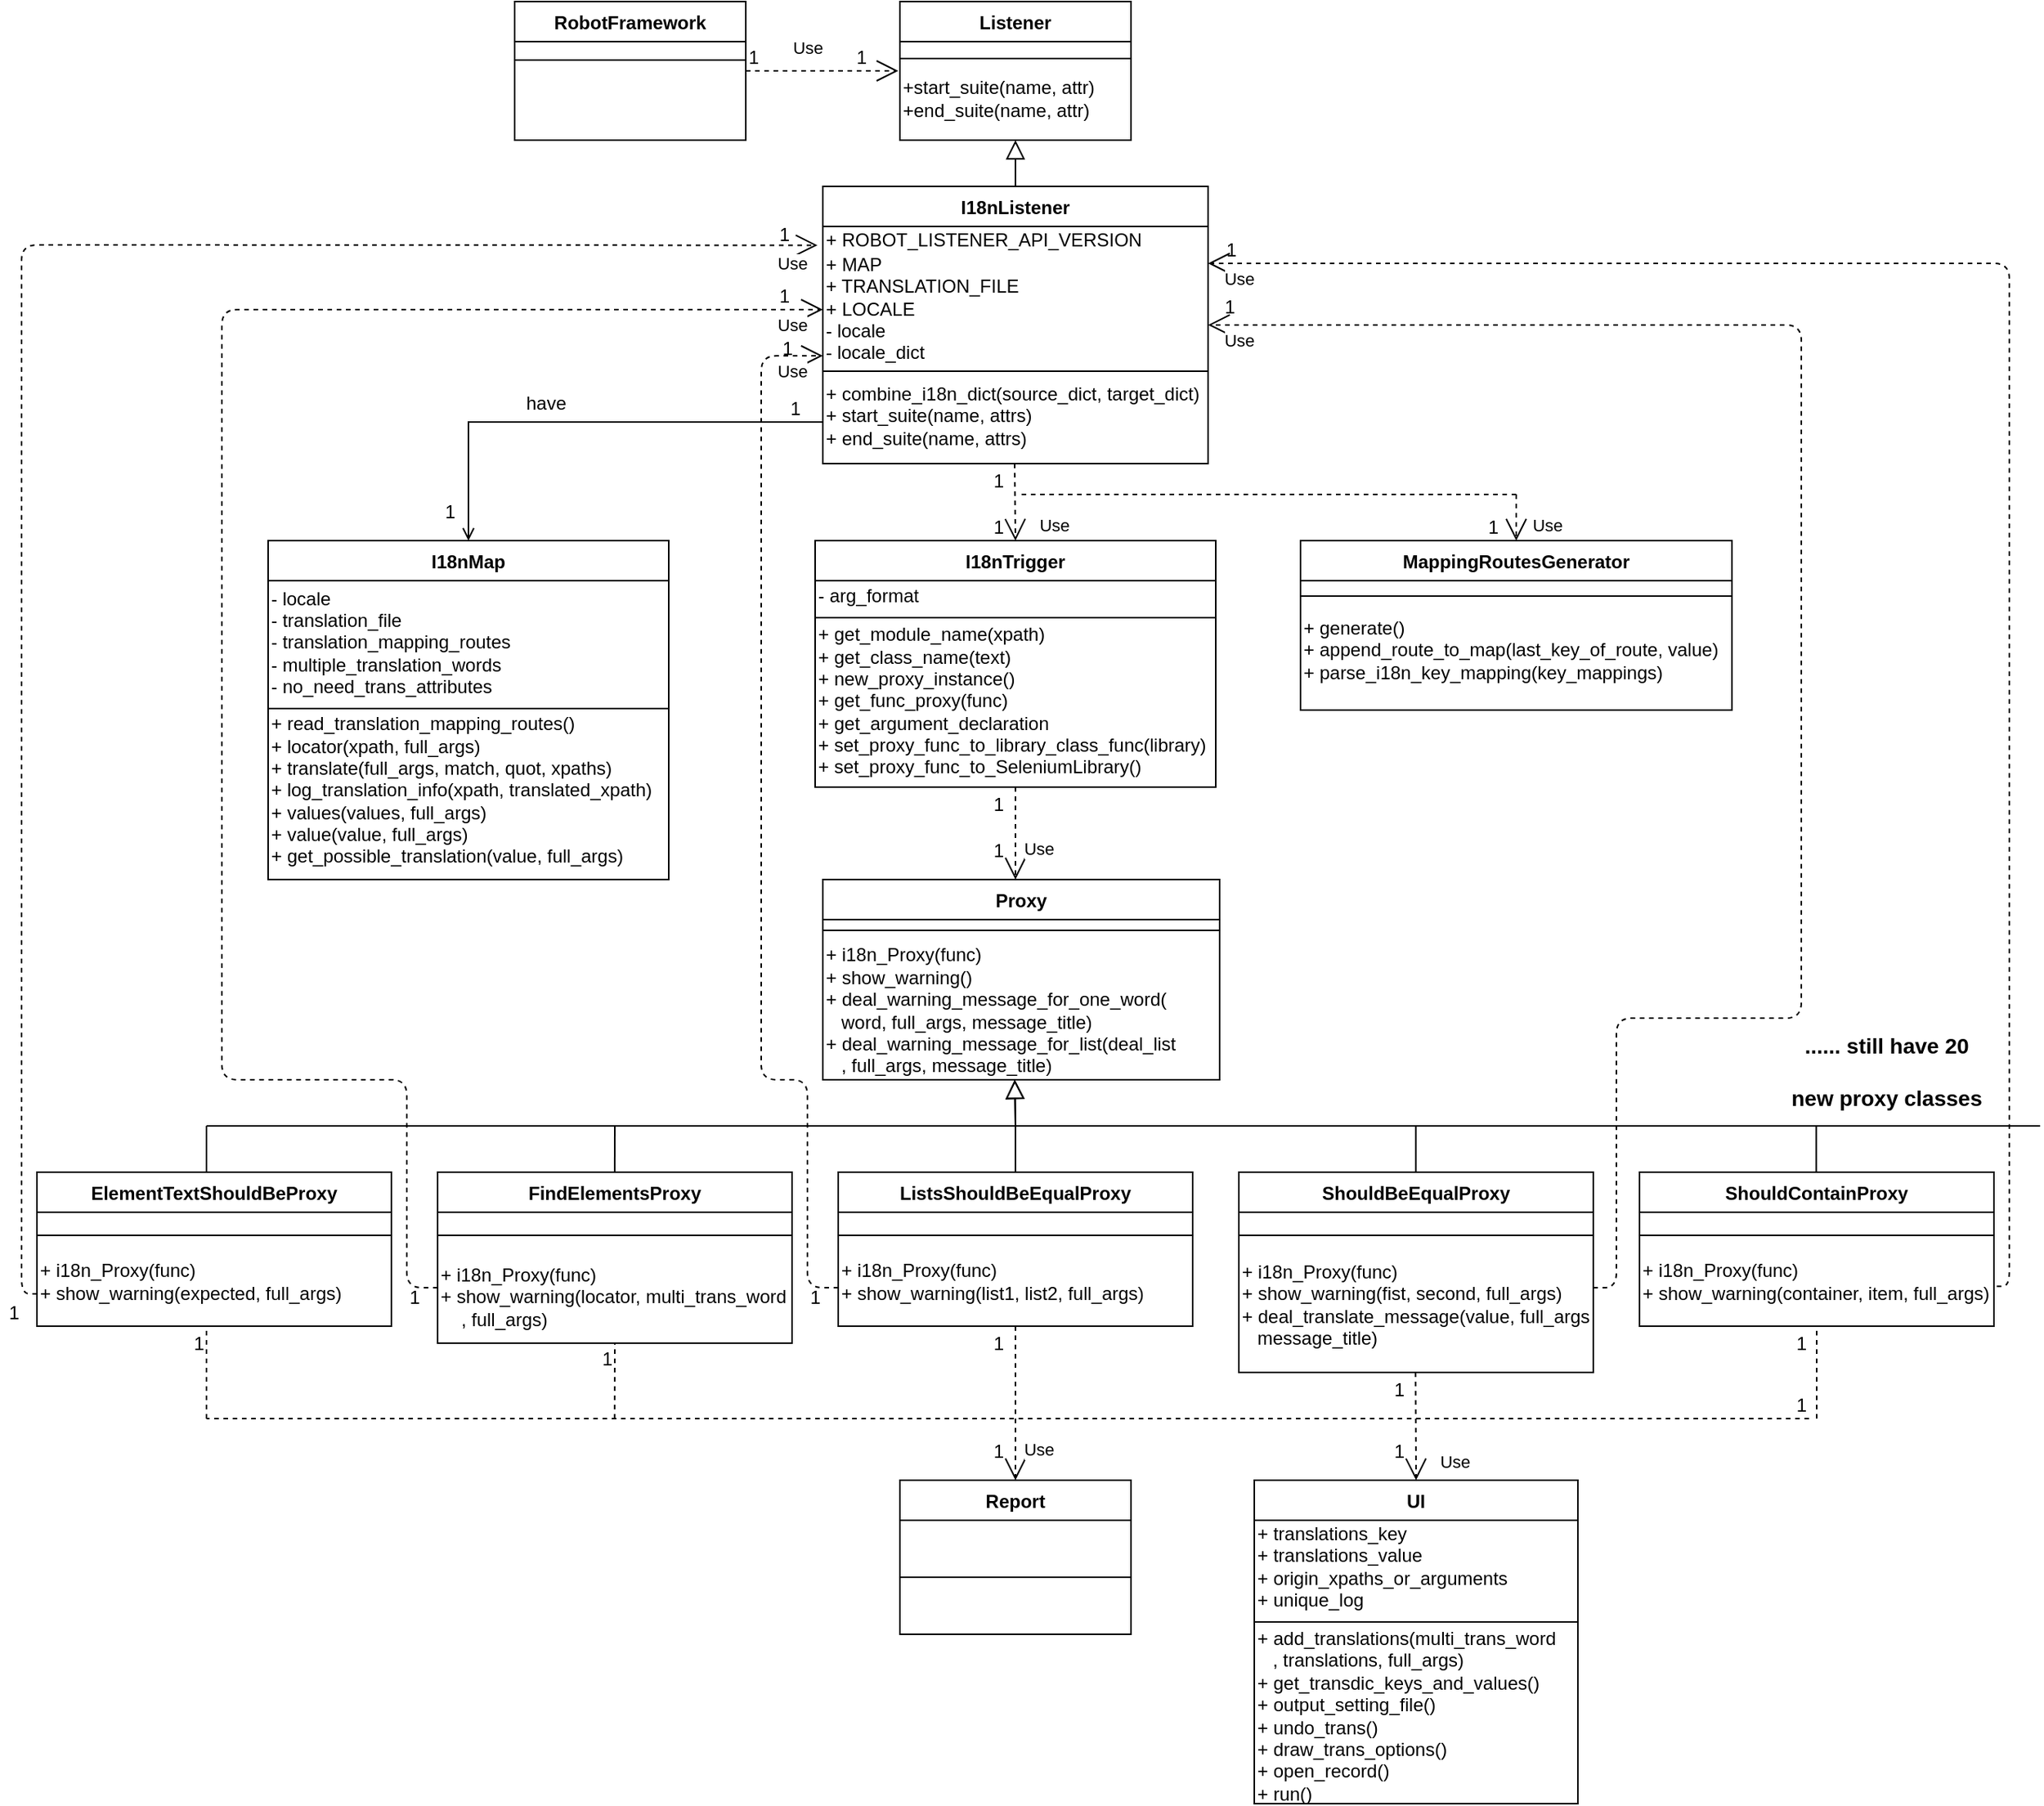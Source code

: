 <mxfile version="14.7.6" type="device" pages="4"><diagram id="C5RBs43oDa-KdzZeNtuy" name="i18n class diagram"><mxGraphModel dx="2568" dy="1099" grid="1" gridSize="10" guides="1" tooltips="1" connect="1" arrows="1" fold="1" page="1" pageScale="1" pageWidth="827" pageHeight="1169" math="0" shadow="0"><root><mxCell id="WIyWlLk6GJQsqaUBKTNV-0"/><mxCell id="WIyWlLk6GJQsqaUBKTNV-1" parent="WIyWlLk6GJQsqaUBKTNV-0"/><mxCell id="p5YZKiS6RbwMvjqxwJxX-15" value="I18nListener" style="swimlane;fontStyle=1;align=center;verticalAlign=top;childLayout=stackLayout;horizontal=1;startSize=26;horizontalStack=0;resizeParent=1;resizeLast=0;collapsible=1;marginBottom=0;rounded=0;shadow=0;strokeWidth=1;" parent="WIyWlLk6GJQsqaUBKTNV-1" vertex="1"><mxGeometry x="-430" y="460" width="250" height="180" as="geometry"><mxRectangle x="230" y="140" width="160" height="26" as="alternateBounds"/></mxGeometry></mxCell><mxCell id="e-1wvLQNL2dRGAAzQsqR-20" value="+ ROBOT_LISTENER_API_VERSION&lt;font color=&quot;#9cdcfe&quot; face=&quot;consolas, courier new, monospace&quot;&gt;&lt;span style=&quot;font-size: 14px ; background-color: rgb(30 , 30 , 30)&quot;&gt;&lt;br&gt;&lt;/span&gt;&lt;/font&gt;+ MAP&lt;br&gt;+ TRANSLATION_FILE&lt;br&gt;+ LOCALE&lt;br&gt;- locale&lt;br&gt;- locale_dict" style="text;html=1;align=left;verticalAlign=middle;resizable=0;points=[];autosize=1;strokeColor=none;" parent="p5YZKiS6RbwMvjqxwJxX-15" vertex="1"><mxGeometry y="26" width="250" height="90" as="geometry"/></mxCell><mxCell id="p5YZKiS6RbwMvjqxwJxX-16" value="" style="line;html=1;strokeWidth=1;align=left;verticalAlign=middle;spacingTop=-1;spacingLeft=3;spacingRight=3;rotatable=0;labelPosition=right;points=[];portConstraint=eastwest;" parent="p5YZKiS6RbwMvjqxwJxX-15" vertex="1"><mxGeometry y="116" width="250" height="8" as="geometry"/></mxCell><mxCell id="e-1wvLQNL2dRGAAzQsqR-18" value="+ combine_i18n_dict(source_dict, target_dict)&lt;br&gt;+ start_suite(name, attrs)&lt;br&gt;+ end_suite(name, attrs)" style="text;html=1;align=left;verticalAlign=middle;resizable=0;points=[];autosize=1;strokeColor=none;" parent="p5YZKiS6RbwMvjqxwJxX-15" vertex="1"><mxGeometry y="124" width="250" height="50" as="geometry"/></mxCell><mxCell id="e-1wvLQNL2dRGAAzQsqR-30" value="FindElementsProxy" style="swimlane;fontStyle=1;align=center;verticalAlign=top;childLayout=stackLayout;horizontal=1;startSize=26;horizontalStack=0;resizeParent=1;resizeLast=0;collapsible=1;marginBottom=0;rounded=0;shadow=0;strokeWidth=1;" parent="WIyWlLk6GJQsqaUBKTNV-1" vertex="1"><mxGeometry x="-680" y="1100" width="230" height="111" as="geometry"><mxRectangle x="230" y="140" width="160" height="26" as="alternateBounds"/></mxGeometry></mxCell><mxCell id="e-1wvLQNL2dRGAAzQsqR-31" value="" style="line;html=1;strokeWidth=1;align=left;verticalAlign=middle;spacingTop=-1;spacingLeft=3;spacingRight=3;rotatable=0;labelPosition=right;points=[];portConstraint=eastwest;" parent="e-1wvLQNL2dRGAAzQsqR-30" vertex="1"><mxGeometry y="26" width="230" height="30" as="geometry"/></mxCell><mxCell id="e-1wvLQNL2dRGAAzQsqR-32" value="+ i18n_Proxy(func)&lt;br&gt;+ show_warning(locator, multi_trans_word&lt;br&gt;&amp;nbsp; &amp;nbsp; , full_args)" style="text;html=1;align=left;verticalAlign=middle;resizable=0;points=[];autosize=1;strokeColor=none;" parent="e-1wvLQNL2dRGAAzQsqR-30" vertex="1"><mxGeometry y="56" width="230" height="50" as="geometry"/></mxCell><mxCell id="e-1wvLQNL2dRGAAzQsqR-36" value="ShouldBeEqualProxy" style="swimlane;fontStyle=1;align=center;verticalAlign=top;childLayout=stackLayout;horizontal=1;startSize=26;horizontalStack=0;resizeParent=1;resizeLast=0;collapsible=1;marginBottom=0;rounded=0;shadow=0;strokeWidth=1;" parent="WIyWlLk6GJQsqaUBKTNV-1" vertex="1"><mxGeometry x="-160" y="1100" width="230" height="130" as="geometry"><mxRectangle x="230" y="140" width="160" height="26" as="alternateBounds"/></mxGeometry></mxCell><mxCell id="e-1wvLQNL2dRGAAzQsqR-37" value="" style="line;html=1;strokeWidth=1;align=left;verticalAlign=middle;spacingTop=-1;spacingLeft=3;spacingRight=3;rotatable=0;labelPosition=right;points=[];portConstraint=eastwest;" parent="e-1wvLQNL2dRGAAzQsqR-36" vertex="1"><mxGeometry y="26" width="230" height="30" as="geometry"/></mxCell><mxCell id="e-1wvLQNL2dRGAAzQsqR-38" value="+ i18n_Proxy(func)&lt;br&gt;+ show_warning(fist, second, full_args)&lt;br&gt;+ deal_translate_message(value, full_args&lt;br&gt;&amp;nbsp; &amp;nbsp;message_title)" style="text;html=1;align=left;verticalAlign=middle;resizable=0;points=[];autosize=1;strokeColor=none;" parent="e-1wvLQNL2dRGAAzQsqR-36" vertex="1"><mxGeometry y="56" width="230" height="60" as="geometry"/></mxCell><mxCell id="zkfFHV4jXpPFQw0GAbJ--12" value="" style="endArrow=block;endSize=10;endFill=0;shadow=0;strokeWidth=1;rounded=0;edgeStyle=elbowEdgeStyle;elbow=vertical;" parent="WIyWlLk6GJQsqaUBKTNV-1" edge="1"><mxGeometry width="160" relative="1" as="geometry"><mxPoint x="-305" y="460" as="sourcePoint"/><mxPoint x="-305" y="430" as="targetPoint"/><Array as="points"/></mxGeometry></mxCell><mxCell id="p5YZKiS6RbwMvjqxwJxX-10" value="Listener" style="swimlane;fontStyle=1;align=center;verticalAlign=top;childLayout=stackLayout;horizontal=1;startSize=26;horizontalStack=0;resizeParent=1;resizeLast=0;collapsible=1;marginBottom=0;rounded=0;shadow=0;strokeWidth=1;" parent="WIyWlLk6GJQsqaUBKTNV-1" vertex="1"><mxGeometry x="-380" y="340" width="150" height="90" as="geometry"><mxRectangle x="230" y="140" width="160" height="26" as="alternateBounds"/></mxGeometry></mxCell><mxCell id="p5YZKiS6RbwMvjqxwJxX-11" value="" style="line;html=1;strokeWidth=1;align=left;verticalAlign=middle;spacingTop=-1;spacingLeft=3;spacingRight=3;rotatable=0;labelPosition=right;points=[];portConstraint=eastwest;" parent="p5YZKiS6RbwMvjqxwJxX-10" vertex="1"><mxGeometry y="26" width="150" height="22" as="geometry"/></mxCell><mxCell id="e-1wvLQNL2dRGAAzQsqR-21" value="+start_suite(name, attr)&lt;br&gt;+end_suite(name, attr)" style="text;html=1;align=left;verticalAlign=middle;resizable=0;points=[];autosize=1;strokeColor=none;" parent="p5YZKiS6RbwMvjqxwJxX-10" vertex="1"><mxGeometry y="48" width="150" height="30" as="geometry"/></mxCell><mxCell id="p5YZKiS6RbwMvjqxwJxX-17" value="I18nMap" style="swimlane;fontStyle=1;align=center;verticalAlign=top;childLayout=stackLayout;horizontal=1;startSize=26;horizontalStack=0;resizeParent=1;resizeLast=0;collapsible=1;marginBottom=0;rounded=0;shadow=0;strokeWidth=1;" parent="WIyWlLk6GJQsqaUBKTNV-1" vertex="1"><mxGeometry x="-790" y="690" width="260" height="220" as="geometry"><mxRectangle x="-610" y="660" width="160" height="26" as="alternateBounds"/></mxGeometry></mxCell><mxCell id="e-1wvLQNL2dRGAAzQsqR-22" value="- locale&lt;br&gt;- translation_file&lt;br&gt;- translation_mapping_routes&lt;br&gt;- multiple_translation_words&lt;br&gt;- no_need_trans_attributes" style="text;html=1;align=left;verticalAlign=middle;resizable=0;points=[];autosize=1;strokeColor=none;" parent="p5YZKiS6RbwMvjqxwJxX-17" vertex="1"><mxGeometry y="26" width="260" height="80" as="geometry"/></mxCell><mxCell id="p5YZKiS6RbwMvjqxwJxX-18" value="" style="line;html=1;strokeWidth=1;align=left;verticalAlign=middle;spacingTop=-1;spacingLeft=3;spacingRight=3;rotatable=0;labelPosition=right;points=[];portConstraint=eastwest;" parent="p5YZKiS6RbwMvjqxwJxX-17" vertex="1"><mxGeometry y="106" width="260" height="6" as="geometry"/></mxCell><mxCell id="e-1wvLQNL2dRGAAzQsqR-24" value="+ read_translation_mapping_routes()&lt;br&gt;+ locator(xpath, full_args)&lt;br&gt;+ translate(full_args, match, quot, xpaths)&lt;br&gt;+ log_translation_info(xpath, translated_xpath)&lt;br&gt;+ values(values, full_args)&lt;br&gt;+ value(value, full_args)&lt;br&gt;+ get_possible_translation(value, full_args)" style="text;html=1;align=left;verticalAlign=middle;resizable=0;points=[];autosize=1;strokeColor=none;" parent="p5YZKiS6RbwMvjqxwJxX-17" vertex="1"><mxGeometry y="112" width="260" height="100" as="geometry"/></mxCell><mxCell id="p5YZKiS6RbwMvjqxwJxX-19" value="MappingRoutesGenerator" style="swimlane;fontStyle=1;align=center;verticalAlign=top;childLayout=stackLayout;horizontal=1;startSize=26;horizontalStack=0;resizeParent=1;resizeLast=0;collapsible=1;marginBottom=0;rounded=0;shadow=0;strokeWidth=1;" parent="WIyWlLk6GJQsqaUBKTNV-1" vertex="1"><mxGeometry x="-120" y="690" width="280" height="110" as="geometry"><mxRectangle x="230" y="140" width="160" height="26" as="alternateBounds"/></mxGeometry></mxCell><mxCell id="p5YZKiS6RbwMvjqxwJxX-20" value="" style="line;html=1;strokeWidth=1;align=left;verticalAlign=middle;spacingTop=-1;spacingLeft=3;spacingRight=3;rotatable=0;labelPosition=right;points=[];portConstraint=eastwest;" parent="p5YZKiS6RbwMvjqxwJxX-19" vertex="1"><mxGeometry y="26" width="280" height="20" as="geometry"/></mxCell><mxCell id="e-1wvLQNL2dRGAAzQsqR-28" value="+ generate()&lt;br&gt;+ append_route_to_map(last_key_of_route, value)&lt;br&gt;+ parse_i18n_key_mapping(key_mappings)" style="text;html=1;align=left;verticalAlign=middle;resizable=0;points=[];autosize=1;strokeColor=none;" parent="p5YZKiS6RbwMvjqxwJxX-19" vertex="1"><mxGeometry y="46" width="280" height="50" as="geometry"/></mxCell><mxCell id="p5YZKiS6RbwMvjqxwJxX-21" value="I18nTrigger" style="swimlane;fontStyle=1;align=center;verticalAlign=top;childLayout=stackLayout;horizontal=1;startSize=26;horizontalStack=0;resizeParent=1;resizeLast=0;collapsible=1;marginBottom=0;rounded=0;shadow=0;strokeWidth=1;" parent="WIyWlLk6GJQsqaUBKTNV-1" vertex="1"><mxGeometry x="-435" y="690" width="260" height="160" as="geometry"><mxRectangle x="230" y="140" width="160" height="26" as="alternateBounds"/></mxGeometry></mxCell><mxCell id="e-1wvLQNL2dRGAAzQsqR-25" value="- arg_format" style="text;html=1;align=left;verticalAlign=middle;resizable=0;points=[];autosize=1;strokeColor=none;" parent="p5YZKiS6RbwMvjqxwJxX-21" vertex="1"><mxGeometry y="26" width="260" height="20" as="geometry"/></mxCell><mxCell id="p5YZKiS6RbwMvjqxwJxX-22" value="" style="line;html=1;strokeWidth=1;align=left;verticalAlign=middle;spacingTop=-1;spacingLeft=3;spacingRight=3;rotatable=0;labelPosition=right;points=[];portConstraint=eastwest;" parent="p5YZKiS6RbwMvjqxwJxX-21" vertex="1"><mxGeometry y="46" width="260" height="8" as="geometry"/></mxCell><mxCell id="e-1wvLQNL2dRGAAzQsqR-26" value="+ get_module_name(xpath)&lt;br&gt;+ get_class_name(text)&lt;br&gt;+ new_proxy_instance()&lt;br&gt;+ get_func_proxy(func)&lt;br&gt;+ get_argument_declaration&lt;br&gt;+ set_proxy_func_to_library_class_func(library)&lt;br&gt;+ set_proxy_func_to_SeleniumLibrary()" style="text;html=1;align=left;verticalAlign=middle;resizable=0;points=[];autosize=1;strokeColor=none;" parent="p5YZKiS6RbwMvjqxwJxX-21" vertex="1"><mxGeometry y="54" width="260" height="100" as="geometry"/></mxCell><mxCell id="p5YZKiS6RbwMvjqxwJxX-23" value="Proxy" style="swimlane;fontStyle=1;align=center;verticalAlign=top;childLayout=stackLayout;horizontal=1;startSize=26;horizontalStack=0;resizeParent=1;resizeLast=0;collapsible=1;marginBottom=0;rounded=0;shadow=0;strokeWidth=1;" parent="WIyWlLk6GJQsqaUBKTNV-1" vertex="1"><mxGeometry x="-430" y="910" width="257.5" height="130" as="geometry"><mxRectangle x="230" y="140" width="160" height="26" as="alternateBounds"/></mxGeometry></mxCell><mxCell id="p5YZKiS6RbwMvjqxwJxX-24" value="" style="line;html=1;strokeWidth=1;align=left;verticalAlign=middle;spacingTop=-1;spacingLeft=3;spacingRight=3;rotatable=0;labelPosition=right;points=[];portConstraint=eastwest;" parent="p5YZKiS6RbwMvjqxwJxX-23" vertex="1"><mxGeometry y="26" width="257.5" height="14" as="geometry"/></mxCell><mxCell id="e-1wvLQNL2dRGAAzQsqR-27" value="+ i18n_Proxy(func)&lt;br&gt;+ show_warning()&lt;br&gt;+ deal_warning_message_for_one_word(&lt;br&gt;&amp;nbsp; &amp;nbsp;word, full_args, message_title)&lt;br&gt;+ deal_warning_message_for_list(deal_list&lt;br&gt;&amp;nbsp; &amp;nbsp;, full_args, message_title)" style="text;html=1;align=left;verticalAlign=middle;resizable=0;points=[];autosize=1;strokeColor=none;" parent="p5YZKiS6RbwMvjqxwJxX-23" vertex="1"><mxGeometry y="40" width="257.5" height="90" as="geometry"/></mxCell><mxCell id="p5YZKiS6RbwMvjqxwJxX-26" value="" style="endArrow=block;endSize=10;endFill=0;shadow=0;strokeWidth=1;rounded=0;edgeStyle=elbowEdgeStyle;elbow=vertical;" parent="WIyWlLk6GJQsqaUBKTNV-1" edge="1"><mxGeometry width="160" relative="1" as="geometry"><mxPoint x="-305" y="1100" as="sourcePoint"/><mxPoint x="-305.42" y="1040" as="targetPoint"/><Array as="points"><mxPoint x="-305" y="1070"/></Array></mxGeometry></mxCell><mxCell id="p5YZKiS6RbwMvjqxwJxX-29" value="" style="endArrow=block;endSize=10;endFill=0;shadow=0;strokeWidth=1;rounded=0;edgeStyle=elbowEdgeStyle;elbow=vertical;" parent="WIyWlLk6GJQsqaUBKTNV-1" edge="1"><mxGeometry width="160" relative="1" as="geometry"><mxPoint x="-305.0" y="1100" as="sourcePoint"/><mxPoint x="-305.42" y="1040" as="targetPoint"/><Array as="points"><mxPoint x="-305" y="1070"/></Array></mxGeometry></mxCell><mxCell id="p5YZKiS6RbwMvjqxwJxX-31" value="" style="endArrow=none;html=1;" parent="WIyWlLk6GJQsqaUBKTNV-1" edge="1"><mxGeometry width="50" height="50" relative="1" as="geometry"><mxPoint x="-830" y="1070" as="sourcePoint"/><mxPoint x="360" y="1070" as="targetPoint"/></mxGeometry></mxCell><mxCell id="p5YZKiS6RbwMvjqxwJxX-32" value="" style="endArrow=none;html=1;" parent="WIyWlLk6GJQsqaUBKTNV-1" edge="1"><mxGeometry width="50" height="50" relative="1" as="geometry"><mxPoint x="-830" y="1100" as="sourcePoint"/><mxPoint x="-830" y="1070" as="targetPoint"/><Array as="points"/></mxGeometry></mxCell><mxCell id="p5YZKiS6RbwMvjqxwJxX-34" value="" style="endArrow=none;html=1;" parent="WIyWlLk6GJQsqaUBKTNV-1" edge="1"><mxGeometry width="50" height="50" relative="1" as="geometry"><mxPoint x="-45.17" y="1100" as="sourcePoint"/><mxPoint x="-45.17" y="1070" as="targetPoint"/><Array as="points"/></mxGeometry></mxCell><mxCell id="p5YZKiS6RbwMvjqxwJxX-35" value="" style="endArrow=none;html=1;" parent="WIyWlLk6GJQsqaUBKTNV-1" edge="1"><mxGeometry width="50" height="50" relative="1" as="geometry"><mxPoint x="-565.07" y="1100" as="sourcePoint"/><mxPoint x="-565" y="1070" as="targetPoint"/><Array as="points"/></mxGeometry></mxCell><mxCell id="p5YZKiS6RbwMvjqxwJxX-41" value="ElementTextShouldBeProxy" style="swimlane;fontStyle=1;align=center;verticalAlign=top;childLayout=stackLayout;horizontal=1;startSize=26;horizontalStack=0;resizeParent=1;resizeLast=0;collapsible=1;marginBottom=0;rounded=0;shadow=0;strokeWidth=1;" parent="WIyWlLk6GJQsqaUBKTNV-1" vertex="1"><mxGeometry x="-940" y="1100" width="230" height="100" as="geometry"><mxRectangle x="230" y="140" width="160" height="26" as="alternateBounds"/></mxGeometry></mxCell><mxCell id="p5YZKiS6RbwMvjqxwJxX-42" value="" style="line;html=1;strokeWidth=1;align=left;verticalAlign=middle;spacingTop=-1;spacingLeft=3;spacingRight=3;rotatable=0;labelPosition=right;points=[];portConstraint=eastwest;" parent="p5YZKiS6RbwMvjqxwJxX-41" vertex="1"><mxGeometry y="26" width="230" height="30" as="geometry"/></mxCell><mxCell id="e-1wvLQNL2dRGAAzQsqR-29" value="+ i18n_Proxy(func)&lt;br&gt;+ show_warning(expected, full_args)" style="text;html=1;align=left;verticalAlign=middle;resizable=0;points=[];autosize=1;strokeColor=none;" parent="p5YZKiS6RbwMvjqxwJxX-41" vertex="1"><mxGeometry y="56" width="230" height="30" as="geometry"/></mxCell><mxCell id="p5YZKiS6RbwMvjqxwJxX-49" value="&lt;b&gt;&lt;font style=&quot;font-size: 14px&quot;&gt;...... still have 20 &lt;br&gt;&lt;br&gt;new proxy classes&lt;/font&gt;&lt;/b&gt;" style="text;html=1;align=center;verticalAlign=middle;resizable=0;points=[];autosize=1;strokeColor=none;" parent="WIyWlLk6GJQsqaUBKTNV-1" vertex="1"><mxGeometry x="190" y="1010" width="140" height="50" as="geometry"/></mxCell><mxCell id="p5YZKiS6RbwMvjqxwJxX-50" value="Report" style="swimlane;fontStyle=1;align=center;verticalAlign=top;childLayout=stackLayout;horizontal=1;startSize=26;horizontalStack=0;resizeParent=1;resizeLast=0;collapsible=1;marginBottom=0;rounded=0;shadow=0;strokeWidth=1;" parent="WIyWlLk6GJQsqaUBKTNV-1" vertex="1"><mxGeometry x="-380" y="1300" width="150" height="100" as="geometry"><mxRectangle x="230" y="140" width="160" height="26" as="alternateBounds"/></mxGeometry></mxCell><mxCell id="p5YZKiS6RbwMvjqxwJxX-51" value="" style="line;html=1;strokeWidth=1;align=left;verticalAlign=middle;spacingTop=-1;spacingLeft=3;spacingRight=3;rotatable=0;labelPosition=right;points=[];portConstraint=eastwest;" parent="p5YZKiS6RbwMvjqxwJxX-50" vertex="1"><mxGeometry y="26" width="150" height="74" as="geometry"/></mxCell><mxCell id="p5YZKiS6RbwMvjqxwJxX-52" value="UI" style="swimlane;fontStyle=1;align=center;verticalAlign=top;childLayout=stackLayout;horizontal=1;startSize=26;horizontalStack=0;resizeParent=1;resizeLast=0;collapsible=1;marginBottom=0;rounded=0;shadow=0;strokeWidth=1;" parent="WIyWlLk6GJQsqaUBKTNV-1" vertex="1"><mxGeometry x="-150" y="1300" width="210" height="210" as="geometry"><mxRectangle x="-200" y="1140" width="160" height="26" as="alternateBounds"/></mxGeometry></mxCell><mxCell id="e-1wvLQNL2dRGAAzQsqR-42" value="+ translations_key&lt;br&gt;+ translations_value&lt;br&gt;+ origin_xpaths_or_arguments&lt;br&gt;+ unique_log" style="text;html=1;align=left;verticalAlign=middle;resizable=0;points=[];autosize=1;strokeColor=none;" parent="p5YZKiS6RbwMvjqxwJxX-52" vertex="1"><mxGeometry y="26" width="210" height="60" as="geometry"/></mxCell><mxCell id="p5YZKiS6RbwMvjqxwJxX-53" value="" style="line;html=1;strokeWidth=1;align=left;verticalAlign=middle;spacingTop=-1;spacingLeft=3;spacingRight=3;rotatable=0;labelPosition=right;points=[];portConstraint=eastwest;" parent="p5YZKiS6RbwMvjqxwJxX-52" vertex="1"><mxGeometry y="86" width="210" height="12" as="geometry"/></mxCell><mxCell id="e-1wvLQNL2dRGAAzQsqR-43" value="+ add_translations(multi_trans_word&lt;br&gt;&amp;nbsp; &amp;nbsp;, translations, full_args)&amp;nbsp;&lt;br&gt;+ get_transdic_keys_and_values()&lt;br&gt;+ output_setting_file()&lt;br&gt;+ undo_trans()&lt;br&gt;+ draw_trans_options()&lt;br&gt;+ open_record()&lt;br&gt;+ run()" style="text;html=1;align=left;verticalAlign=middle;resizable=0;points=[];autosize=1;strokeColor=none;" parent="p5YZKiS6RbwMvjqxwJxX-52" vertex="1"><mxGeometry y="98" width="210" height="110" as="geometry"/></mxCell><mxCell id="p5YZKiS6RbwMvjqxwJxX-55" value="" style="endArrow=none;dashed=1;html=1;" parent="WIyWlLk6GJQsqaUBKTNV-1" edge="1"><mxGeometry width="50" height="50" relative="1" as="geometry"><mxPoint x="210" y="1260" as="sourcePoint"/><mxPoint x="-830" y="1260" as="targetPoint"/></mxGeometry></mxCell><mxCell id="p5YZKiS6RbwMvjqxwJxX-56" value="Use" style="endArrow=open;endSize=12;dashed=1;html=1;exitX=0.5;exitY=1;exitDx=0;exitDy=0;" parent="WIyWlLk6GJQsqaUBKTNV-1" source="e-1wvLQNL2dRGAAzQsqR-33" edge="1"><mxGeometry x="0.6" y="15" width="160" relative="1" as="geometry"><mxPoint x="-305.29" y="1230" as="sourcePoint"/><mxPoint x="-305" y="1300" as="targetPoint"/><mxPoint as="offset"/></mxGeometry></mxCell><mxCell id="p5YZKiS6RbwMvjqxwJxX-58" value="" style="endArrow=none;dashed=1;html=1;entryX=0.5;entryY=1;entryDx=0;entryDy=0;" parent="WIyWlLk6GJQsqaUBKTNV-1" target="e-1wvLQNL2dRGAAzQsqR-30" edge="1"><mxGeometry width="50" height="50" relative="1" as="geometry"><mxPoint x="-565.13" y="1260" as="sourcePoint"/><mxPoint x="-565" y="1220" as="targetPoint"/></mxGeometry></mxCell><mxCell id="p5YZKiS6RbwMvjqxwJxX-59" value="" style="endArrow=none;dashed=1;html=1;" parent="WIyWlLk6GJQsqaUBKTNV-1" edge="1"><mxGeometry width="50" height="50" relative="1" as="geometry"><mxPoint x="-830" y="1260" as="sourcePoint"/><mxPoint x="-830" y="1200" as="targetPoint"/></mxGeometry></mxCell><mxCell id="p5YZKiS6RbwMvjqxwJxX-60" value="" style="endArrow=none;dashed=1;html=1;entryX=0.5;entryY=1;entryDx=0;entryDy=0;" parent="WIyWlLk6GJQsqaUBKTNV-1" target="e-1wvLQNL2dRGAAzQsqR-39" edge="1"><mxGeometry width="50" height="50" relative="1" as="geometry"><mxPoint x="215" y="1260" as="sourcePoint"/><mxPoint x="214.5" y="1235" as="targetPoint"/></mxGeometry></mxCell><mxCell id="p5YZKiS6RbwMvjqxwJxX-61" value="Use" style="endArrow=open;endSize=12;dashed=1;html=1;" parent="WIyWlLk6GJQsqaUBKTNV-1" edge="1"><mxGeometry x="0.671" y="25" width="160" relative="1" as="geometry"><mxPoint x="-45.34" y="1230" as="sourcePoint"/><mxPoint x="-45" y="1300" as="targetPoint"/><mxPoint as="offset"/></mxGeometry></mxCell><mxCell id="p5YZKiS6RbwMvjqxwJxX-63" value="Use" style="endArrow=open;endSize=12;dashed=1;html=1;" parent="WIyWlLk6GJQsqaUBKTNV-1" edge="1"><mxGeometry x="0.61" y="25" width="160" relative="1" as="geometry"><mxPoint x="-305.5" y="640" as="sourcePoint"/><mxPoint x="-305" y="690" as="targetPoint"/><mxPoint as="offset"/></mxGeometry></mxCell><mxCell id="p5YZKiS6RbwMvjqxwJxX-65" value="" style="endArrow=none;dashed=1;html=1;" parent="WIyWlLk6GJQsqaUBKTNV-1" edge="1"><mxGeometry width="50" height="50" relative="1" as="geometry"><mxPoint x="-301" y="660" as="sourcePoint"/><mxPoint x="20" y="660" as="targetPoint"/></mxGeometry></mxCell><mxCell id="p5YZKiS6RbwMvjqxwJxX-67" value="Use" style="endArrow=open;endSize=12;dashed=1;html=1;" parent="WIyWlLk6GJQsqaUBKTNV-1" edge="1"><mxGeometry x="0.333" y="20" width="160" relative="1" as="geometry"><mxPoint x="20" y="660" as="sourcePoint"/><mxPoint x="20" y="690" as="targetPoint"/><mxPoint as="offset"/></mxGeometry></mxCell><mxCell id="p5YZKiS6RbwMvjqxwJxX-68" value="" style="endArrow=open;shadow=0;strokeWidth=1;rounded=0;endFill=1;edgeStyle=elbowEdgeStyle;elbow=vertical;" parent="WIyWlLk6GJQsqaUBKTNV-1" edge="1"><mxGeometry x="0.5" y="41" relative="1" as="geometry"><mxPoint x="-430" y="613" as="sourcePoint"/><mxPoint x="-660" y="690" as="targetPoint"/><mxPoint x="-40" y="32" as="offset"/><Array as="points"><mxPoint x="-600" y="613"/></Array></mxGeometry></mxCell><mxCell id="p5YZKiS6RbwMvjqxwJxX-69" value="1" style="resizable=0;align=left;verticalAlign=bottom;labelBackgroundColor=none;fontSize=12;" parent="p5YZKiS6RbwMvjqxwJxX-68" connectable="0" vertex="1"><mxGeometry x="-1" relative="1" as="geometry"><mxPoint x="-23" as="offset"/></mxGeometry></mxCell><mxCell id="p5YZKiS6RbwMvjqxwJxX-70" value="1" style="resizable=0;align=right;verticalAlign=bottom;labelBackgroundColor=none;fontSize=12;" parent="p5YZKiS6RbwMvjqxwJxX-68" connectable="0" vertex="1"><mxGeometry x="1" relative="1" as="geometry"><mxPoint x="-7" y="-10" as="offset"/></mxGeometry></mxCell><mxCell id="p5YZKiS6RbwMvjqxwJxX-71" value="have" style="text;html=1;resizable=0;points=[];;align=center;verticalAlign=middle;labelBackgroundColor=none;rounded=0;shadow=0;strokeWidth=1;fontSize=12;" parent="p5YZKiS6RbwMvjqxwJxX-68" vertex="1" connectable="0"><mxGeometry x="0.5" y="49" relative="1" as="geometry"><mxPoint x="1" y="-13" as="offset"/></mxGeometry></mxCell><mxCell id="p5YZKiS6RbwMvjqxwJxX-72" value="Use" style="endArrow=open;endSize=12;dashed=1;html=1;entryX=-0.014;entryY=0.136;entryDx=0;entryDy=0;entryPerimeter=0;" parent="WIyWlLk6GJQsqaUBKTNV-1" target="e-1wvLQNL2dRGAAzQsqR-20" edge="1"><mxGeometry x="0.973" y="-12" width="160" relative="1" as="geometry"><mxPoint x="-940" y="1179" as="sourcePoint"/><mxPoint x="-430" y="500" as="targetPoint"/><mxPoint as="offset"/><Array as="points"><mxPoint x="-950" y="1179"/><mxPoint x="-950" y="498"/></Array></mxGeometry></mxCell><mxCell id="p5YZKiS6RbwMvjqxwJxX-74" value="Use" style="endArrow=open;endSize=12;dashed=1;html=1;" parent="WIyWlLk6GJQsqaUBKTNV-1" edge="1"><mxGeometry x="0.966" y="-10" width="160" relative="1" as="geometry"><mxPoint x="-680" y="1175" as="sourcePoint"/><mxPoint x="-430" y="540" as="targetPoint"/><mxPoint as="offset"/><Array as="points"><mxPoint x="-700" y="1175"/><mxPoint x="-700" y="1040"/><mxPoint x="-820" y="1040"/><mxPoint x="-820" y="540"/></Array></mxGeometry></mxCell><mxCell id="p5YZKiS6RbwMvjqxwJxX-75" value="Use" style="endArrow=open;endSize=12;dashed=1;html=1;" parent="WIyWlLk6GJQsqaUBKTNV-1" edge="1"><mxGeometry x="0.943" y="-10" width="160" relative="1" as="geometry"><mxPoint x="-420" y="1175" as="sourcePoint"/><mxPoint x="-430" y="570" as="targetPoint"/><mxPoint as="offset"/><Array as="points"><mxPoint x="-440" y="1175"/><mxPoint x="-440" y="1040"/><mxPoint x="-470" y="1040"/><mxPoint x="-470" y="570"/></Array></mxGeometry></mxCell><mxCell id="p5YZKiS6RbwMvjqxwJxX-76" value="Use" style="endArrow=open;endSize=12;dashed=1;html=1;exitX=1.008;exitY=0.605;exitDx=0;exitDy=0;exitPerimeter=0;" parent="WIyWlLk6GJQsqaUBKTNV-1" source="e-1wvLQNL2dRGAAzQsqR-41" edge="1"><mxGeometry x="0.966" y="10" width="160" relative="1" as="geometry"><mxPoint x="330" y="1169" as="sourcePoint"/><mxPoint x="-180" y="510" as="targetPoint"/><mxPoint as="offset"/><Array as="points"><mxPoint x="340" y="1174"/><mxPoint x="340" y="1044"/><mxPoint x="340" y="510"/></Array></mxGeometry></mxCell><mxCell id="p5YZKiS6RbwMvjqxwJxX-77" value="Use" style="endArrow=open;endSize=12;dashed=1;html=1;entryX=1;entryY=0.711;entryDx=0;entryDy=0;exitX=1;exitY=0.317;exitDx=0;exitDy=0;exitPerimeter=0;entryPerimeter=0;" parent="WIyWlLk6GJQsqaUBKTNV-1" source="e-1wvLQNL2dRGAAzQsqR-38" target="e-1wvLQNL2dRGAAzQsqR-20" edge="1"><mxGeometry x="0.965" y="10" width="160" relative="1" as="geometry"><mxPoint x="75" y="1175" as="sourcePoint"/><mxPoint x="-100" y="640.0" as="targetPoint"/><mxPoint as="offset"/><Array as="points"><mxPoint x="85" y="1175"/><mxPoint x="85" y="1000"/><mxPoint x="205" y="1000"/><mxPoint x="205" y="550"/></Array></mxGeometry></mxCell><mxCell id="BSAU2w-JB6GcjMkrKyls-3" value="1" style="resizable=0;align=right;verticalAlign=bottom;labelBackgroundColor=none;fontSize=12;" parent="WIyWlLk6GJQsqaUBKTNV-1" connectable="0" vertex="1"><mxGeometry x="-450" y="560" as="geometry"><mxPoint x="2" y="14" as="offset"/></mxGeometry></mxCell><mxCell id="BSAU2w-JB6GcjMkrKyls-4" value="1" style="resizable=0;align=right;verticalAlign=bottom;labelBackgroundColor=none;fontSize=12;" parent="WIyWlLk6GJQsqaUBKTNV-1" connectable="0" vertex="1"><mxGeometry x="-450" y="540" as="geometry"/></mxCell><mxCell id="BSAU2w-JB6GcjMkrKyls-5" value="1" style="resizable=0;align=right;verticalAlign=bottom;labelBackgroundColor=none;fontSize=12;" parent="WIyWlLk6GJQsqaUBKTNV-1" connectable="0" vertex="1"><mxGeometry x="-450" y="500" as="geometry"/></mxCell><mxCell id="BSAU2w-JB6GcjMkrKyls-6" value="1" style="resizable=0;align=right;verticalAlign=bottom;labelBackgroundColor=none;fontSize=12;" parent="WIyWlLk6GJQsqaUBKTNV-1" connectable="0" vertex="1"><mxGeometry x="-950" y="1200" as="geometry"/></mxCell><mxCell id="BSAU2w-JB6GcjMkrKyls-7" value="1" style="resizable=0;align=right;verticalAlign=bottom;labelBackgroundColor=none;fontSize=12;" parent="WIyWlLk6GJQsqaUBKTNV-1" connectable="0" vertex="1"><mxGeometry x="-160" y="550" as="geometry"><mxPoint x="-1" y="-3" as="offset"/></mxGeometry></mxCell><mxCell id="BSAU2w-JB6GcjMkrKyls-8" value="1" style="resizable=0;align=right;verticalAlign=bottom;labelBackgroundColor=none;fontSize=12;" parent="WIyWlLk6GJQsqaUBKTNV-1" connectable="0" vertex="1"><mxGeometry x="-160" y="510" as="geometry"/></mxCell><mxCell id="BSAU2w-JB6GcjMkrKyls-9" value="1" style="resizable=0;align=right;verticalAlign=bottom;labelBackgroundColor=none;fontSize=12;" parent="WIyWlLk6GJQsqaUBKTNV-1" connectable="0" vertex="1"><mxGeometry x="-690" y="1190" as="geometry"/></mxCell><mxCell id="BSAU2w-JB6GcjMkrKyls-11" value="1" style="resizable=0;align=right;verticalAlign=bottom;labelBackgroundColor=none;fontSize=12;" parent="WIyWlLk6GJQsqaUBKTNV-1" connectable="0" vertex="1"><mxGeometry x="-51" y="690" as="geometry"><mxPoint x="61" as="offset"/></mxGeometry></mxCell><mxCell id="BSAU2w-JB6GcjMkrKyls-12" value="1" style="resizable=0;align=right;verticalAlign=bottom;labelBackgroundColor=none;fontSize=12;" parent="WIyWlLk6GJQsqaUBKTNV-1" connectable="0" vertex="1"><mxGeometry x="-311" y="690" as="geometry"/></mxCell><mxCell id="BSAU2w-JB6GcjMkrKyls-13" value="1" style="resizable=0;align=right;verticalAlign=bottom;labelBackgroundColor=none;fontSize=12;" parent="WIyWlLk6GJQsqaUBKTNV-1" connectable="0" vertex="1"><mxGeometry x="-311" y="660" as="geometry"/></mxCell><mxCell id="BSAU2w-JB6GcjMkrKyls-18" value="1" style="resizable=0;align=right;verticalAlign=bottom;labelBackgroundColor=none;fontSize=12;" parent="WIyWlLk6GJQsqaUBKTNV-1" connectable="0" vertex="1"><mxGeometry x="-311" y="1290" as="geometry"/></mxCell><mxCell id="BSAU2w-JB6GcjMkrKyls-19" value="1" style="resizable=0;align=right;verticalAlign=bottom;labelBackgroundColor=none;fontSize=12;" parent="WIyWlLk6GJQsqaUBKTNV-1" connectable="0" vertex="1"><mxGeometry x="-311" y="1220" as="geometry"/></mxCell><mxCell id="BSAU2w-JB6GcjMkrKyls-20" value="1" style="resizable=0;align=right;verticalAlign=bottom;labelBackgroundColor=none;fontSize=12;" parent="WIyWlLk6GJQsqaUBKTNV-1" connectable="0" vertex="1"><mxGeometry x="-51" y="1290" as="geometry"/></mxCell><mxCell id="BSAU2w-JB6GcjMkrKyls-21" value="1" style="resizable=0;align=right;verticalAlign=bottom;labelBackgroundColor=none;fontSize=12;" parent="WIyWlLk6GJQsqaUBKTNV-1" connectable="0" vertex="1"><mxGeometry x="-430" y="1190" as="geometry"/></mxCell><mxCell id="BSAU2w-JB6GcjMkrKyls-22" value="1" style="resizable=0;align=right;verticalAlign=bottom;labelBackgroundColor=none;fontSize=12;" parent="WIyWlLk6GJQsqaUBKTNV-1" connectable="0" vertex="1"><mxGeometry x="-51" y="1250" as="geometry"/></mxCell><mxCell id="BSAU2w-JB6GcjMkrKyls-23" value="1" style="resizable=0;align=right;verticalAlign=bottom;labelBackgroundColor=none;fontSize=12;" parent="WIyWlLk6GJQsqaUBKTNV-1" connectable="0" vertex="1"><mxGeometry x="-830" y="1220" as="geometry"/></mxCell><mxCell id="BSAU2w-JB6GcjMkrKyls-24" value="1" style="resizable=0;align=right;verticalAlign=bottom;labelBackgroundColor=none;fontSize=12;" parent="WIyWlLk6GJQsqaUBKTNV-1" connectable="0" vertex="1"><mxGeometry x="-565" y="1230" as="geometry"/></mxCell><mxCell id="BSAU2w-JB6GcjMkrKyls-25" value="1" style="resizable=0;align=right;verticalAlign=bottom;labelBackgroundColor=none;fontSize=12;" parent="WIyWlLk6GJQsqaUBKTNV-1" connectable="0" vertex="1"><mxGeometry x="210" y="1220" as="geometry"/></mxCell><mxCell id="BSAU2w-JB6GcjMkrKyls-27" value="1" style="resizable=0;align=right;verticalAlign=bottom;labelBackgroundColor=none;fontSize=12;" parent="WIyWlLk6GJQsqaUBKTNV-1" connectable="0" vertex="1"><mxGeometry x="210" y="1260" as="geometry"/></mxCell><mxCell id="p5YZKiS6RbwMvjqxwJxX-4" value="RobotFramework" style="swimlane;fontStyle=1;align=center;verticalAlign=top;childLayout=stackLayout;horizontal=1;startSize=26;horizontalStack=0;resizeParent=1;resizeLast=0;collapsible=1;marginBottom=0;rounded=0;shadow=0;strokeWidth=1;" parent="WIyWlLk6GJQsqaUBKTNV-1" vertex="1"><mxGeometry x="-630" y="340" width="150" height="90" as="geometry"><mxRectangle x="230" y="140" width="160" height="26" as="alternateBounds"/></mxGeometry></mxCell><mxCell id="9Kbvm6vqPCJCjIGp_KZA-3" value="" style="line;html=1;strokeWidth=1;align=left;verticalAlign=middle;spacingTop=-1;spacingLeft=3;spacingRight=3;rotatable=0;labelPosition=right;points=[];portConstraint=eastwest;" parent="p5YZKiS6RbwMvjqxwJxX-4" vertex="1"><mxGeometry y="26" width="150" height="24" as="geometry"/></mxCell><mxCell id="p5YZKiS6RbwMvjqxwJxX-12" value="Use" style="endArrow=open;endSize=12;dashed=1;html=1;exitX=1;exitY=0.5;exitDx=0;exitDy=0;" parent="WIyWlLk6GJQsqaUBKTNV-1" source="p5YZKiS6RbwMvjqxwJxX-4" edge="1"><mxGeometry y="30" width="160" as="geometry"><mxPoint x="-470" y="512" as="sourcePoint"/><mxPoint x="-381" y="385" as="targetPoint"/><mxPoint x="-10" y="-15" as="offset"/></mxGeometry></mxCell><mxCell id="e-1wvLQNL2dRGAAzQsqR-15" value="1" style="resizable=0;align=right;verticalAlign=bottom;labelBackgroundColor=none;fontSize=12;" parent="WIyWlLk6GJQsqaUBKTNV-1" connectable="0" vertex="1"><mxGeometry x="-400" y="385" as="geometry"/></mxCell><mxCell id="e-1wvLQNL2dRGAAzQsqR-16" value="1" style="resizable=0;align=right;verticalAlign=bottom;labelBackgroundColor=none;fontSize=12;" parent="WIyWlLk6GJQsqaUBKTNV-1" connectable="0" vertex="1"><mxGeometry x="-470" y="385" as="geometry"/></mxCell><mxCell id="e-1wvLQNL2dRGAAzQsqR-33" value="ListsShouldBeEqualProxy" style="swimlane;fontStyle=1;align=center;verticalAlign=top;childLayout=stackLayout;horizontal=1;startSize=26;horizontalStack=0;resizeParent=1;resizeLast=0;collapsible=1;marginBottom=0;rounded=0;shadow=0;strokeWidth=1;" parent="WIyWlLk6GJQsqaUBKTNV-1" vertex="1"><mxGeometry x="-420" y="1100" width="230" height="100" as="geometry"><mxRectangle x="230" y="140" width="160" height="26" as="alternateBounds"/></mxGeometry></mxCell><mxCell id="e-1wvLQNL2dRGAAzQsqR-34" value="" style="line;html=1;strokeWidth=1;align=left;verticalAlign=middle;spacingTop=-1;spacingLeft=3;spacingRight=3;rotatable=0;labelPosition=right;points=[];portConstraint=eastwest;" parent="e-1wvLQNL2dRGAAzQsqR-33" vertex="1"><mxGeometry y="26" width="230" height="30" as="geometry"/></mxCell><mxCell id="e-1wvLQNL2dRGAAzQsqR-35" value="+ i18n_Proxy(func)&lt;br&gt;+ show_warning(list1, list2, full_args)" style="text;html=1;align=left;verticalAlign=middle;resizable=0;points=[];autosize=1;strokeColor=none;" parent="e-1wvLQNL2dRGAAzQsqR-33" vertex="1"><mxGeometry y="56" width="230" height="30" as="geometry"/></mxCell><mxCell id="e-1wvLQNL2dRGAAzQsqR-39" value="ShouldContainProxy" style="swimlane;fontStyle=1;align=center;verticalAlign=top;childLayout=stackLayout;horizontal=1;startSize=26;horizontalStack=0;resizeParent=1;resizeLast=0;collapsible=1;marginBottom=0;rounded=0;shadow=0;strokeWidth=1;" parent="WIyWlLk6GJQsqaUBKTNV-1" vertex="1"><mxGeometry x="100" y="1100" width="230" height="100" as="geometry"><mxRectangle x="230" y="140" width="160" height="26" as="alternateBounds"/></mxGeometry></mxCell><mxCell id="e-1wvLQNL2dRGAAzQsqR-40" value="" style="line;html=1;strokeWidth=1;align=left;verticalAlign=middle;spacingTop=-1;spacingLeft=3;spacingRight=3;rotatable=0;labelPosition=right;points=[];portConstraint=eastwest;" parent="e-1wvLQNL2dRGAAzQsqR-39" vertex="1"><mxGeometry y="26" width="230" height="30" as="geometry"/></mxCell><mxCell id="e-1wvLQNL2dRGAAzQsqR-41" value="+ i18n_Proxy(func)&lt;br&gt;+ show_warning(container, item, full_args)" style="text;html=1;align=left;verticalAlign=middle;resizable=0;points=[];autosize=1;strokeColor=none;" parent="e-1wvLQNL2dRGAAzQsqR-39" vertex="1"><mxGeometry y="56" width="230" height="30" as="geometry"/></mxCell><mxCell id="p5YZKiS6RbwMvjqxwJxX-62" value="Use" style="endArrow=open;endSize=12;dashed=1;html=1;exitX=0.5;exitY=1;exitDx=0;exitDy=0;" parent="WIyWlLk6GJQsqaUBKTNV-1" source="p5YZKiS6RbwMvjqxwJxX-21" edge="1"><mxGeometry width="160" as="geometry"><mxPoint x="-285.25" y="900" as="sourcePoint"/><mxPoint x="-305" y="910" as="targetPoint"/><mxPoint x="15" y="10" as="offset"/></mxGeometry></mxCell><mxCell id="BSAU2w-JB6GcjMkrKyls-16" value="1" style="resizable=0;align=right;verticalAlign=bottom;labelBackgroundColor=none;fontSize=12;" parent="WIyWlLk6GJQsqaUBKTNV-1" connectable="0" vertex="1"><mxGeometry x="-311" y="900" as="geometry"/></mxCell><mxCell id="BSAU2w-JB6GcjMkrKyls-17" value="1" style="resizable=0;align=right;verticalAlign=bottom;labelBackgroundColor=none;fontSize=12;" parent="WIyWlLk6GJQsqaUBKTNV-1" connectable="0" vertex="1"><mxGeometry x="-311" y="870" as="geometry"/></mxCell><mxCell id="e-1wvLQNL2dRGAAzQsqR-46" value="" style="endArrow=none;html=1;" parent="WIyWlLk6GJQsqaUBKTNV-1" edge="1"><mxGeometry width="50" height="50" relative="1" as="geometry"><mxPoint x="214.71" y="1100" as="sourcePoint"/><mxPoint x="214.71" y="1070" as="targetPoint"/><Array as="points"/></mxGeometry></mxCell></root></mxGraphModel></diagram><diagram id="jTCjeVw6r_wOtmfc98Zp" name="20 new proxy classes"><mxGraphModel dx="3289" dy="804" grid="1" gridSize="10" guides="1" tooltips="1" connect="1" arrows="1" fold="1" page="1" pageScale="1" pageWidth="827" pageHeight="1169" math="0" shadow="0"><root><mxCell id="yp0S6XsKgpBrGLchtZMp-0"/><mxCell id="yp0S6XsKgpBrGLchtZMp-1" parent="yp0S6XsKgpBrGLchtZMp-0"/><mxCell id="yp0S6XsKgpBrGLchtZMp-2" value="AlertShouldBePresentProxy" style="swimlane;fontStyle=1;align=center;verticalAlign=top;childLayout=stackLayout;horizontal=1;startSize=26;horizontalStack=0;resizeParent=1;resizeLast=0;collapsible=1;marginBottom=0;rounded=0;shadow=0;strokeWidth=1;" parent="yp0S6XsKgpBrGLchtZMp-1" vertex="1"><mxGeometry x="-850" y="110" width="250" height="100" as="geometry"><mxRectangle x="-780" y="100" width="160" height="26" as="alternateBounds"/></mxGeometry></mxCell><mxCell id="yp0S6XsKgpBrGLchtZMp-3" value="" style="line;html=1;strokeWidth=1;align=left;verticalAlign=middle;spacingTop=-1;spacingLeft=3;spacingRight=3;rotatable=0;labelPosition=right;points=[];portConstraint=eastwest;" parent="yp0S6XsKgpBrGLchtZMp-2" vertex="1"><mxGeometry y="26" width="250" height="74" as="geometry"/></mxCell><mxCell id="yp0S6XsKgpBrGLchtZMp-4" value="CountValuesInListProxy" style="swimlane;fontStyle=1;align=center;verticalAlign=top;childLayout=stackLayout;horizontal=1;startSize=26;horizontalStack=0;resizeParent=1;resizeLast=0;collapsible=1;marginBottom=0;rounded=0;shadow=0;strokeWidth=1;" parent="yp0S6XsKgpBrGLchtZMp-1" vertex="1"><mxGeometry x="-590" y="110" width="250" height="100" as="geometry"><mxRectangle x="-610" y="100" width="160" height="26" as="alternateBounds"/></mxGeometry></mxCell><mxCell id="yp0S6XsKgpBrGLchtZMp-5" value="" style="line;html=1;strokeWidth=1;align=left;verticalAlign=middle;spacingTop=-1;spacingLeft=3;spacingRight=3;rotatable=0;labelPosition=right;points=[];portConstraint=eastwest;" parent="yp0S6XsKgpBrGLchtZMp-4" vertex="1"><mxGeometry y="26" width="250" height="74" as="geometry"/></mxCell><mxCell id="yp0S6XsKgpBrGLchtZMp-6" value="DictionariesShouldBeEqualProxy" style="swimlane;fontStyle=1;align=center;verticalAlign=top;childLayout=stackLayout;horizontal=1;startSize=26;horizontalStack=0;resizeParent=1;resizeLast=0;collapsible=1;marginBottom=0;rounded=0;shadow=0;strokeWidth=1;" parent="yp0S6XsKgpBrGLchtZMp-1" vertex="1"><mxGeometry x="-590" y="220" width="250" height="100" as="geometry"><mxRectangle x="230" y="140" width="160" height="26" as="alternateBounds"/></mxGeometry></mxCell><mxCell id="yp0S6XsKgpBrGLchtZMp-7" value="" style="line;html=1;strokeWidth=1;align=left;verticalAlign=middle;spacingTop=-1;spacingLeft=3;spacingRight=3;rotatable=0;labelPosition=right;points=[];portConstraint=eastwest;" parent="yp0S6XsKgpBrGLchtZMp-6" vertex="1"><mxGeometry y="26" width="250" height="74" as="geometry"/></mxCell><mxCell id="yp0S6XsKgpBrGLchtZMp-8" value="DictionaryShouldContainItemProxy" style="swimlane;fontStyle=1;align=center;verticalAlign=top;childLayout=stackLayout;horizontal=1;startSize=26;horizontalStack=0;resizeParent=1;resizeLast=0;collapsible=1;marginBottom=0;rounded=0;shadow=0;strokeWidth=1;" parent="yp0S6XsKgpBrGLchtZMp-1" vertex="1"><mxGeometry x="-850" y="220" width="250" height="100" as="geometry"><mxRectangle x="230" y="140" width="160" height="26" as="alternateBounds"/></mxGeometry></mxCell><mxCell id="yp0S6XsKgpBrGLchtZMp-9" value="" style="line;html=1;strokeWidth=1;align=left;verticalAlign=middle;spacingTop=-1;spacingLeft=3;spacingRight=3;rotatable=0;labelPosition=right;points=[];portConstraint=eastwest;" parent="yp0S6XsKgpBrGLchtZMp-8" vertex="1"><mxGeometry y="26" width="250" height="74" as="geometry"/></mxCell><mxCell id="yp0S6XsKgpBrGLchtZMp-10" value="DictionaryShouldContainKeyProxy" style="swimlane;fontStyle=1;align=center;verticalAlign=top;childLayout=stackLayout;horizontal=1;startSize=26;horizontalStack=0;resizeParent=1;resizeLast=0;collapsible=1;marginBottom=0;rounded=0;shadow=0;strokeWidth=1;" parent="yp0S6XsKgpBrGLchtZMp-1" vertex="1"><mxGeometry x="-330" y="110" width="250" height="100" as="geometry"><mxRectangle x="230" y="140" width="160" height="26" as="alternateBounds"/></mxGeometry></mxCell><mxCell id="yp0S6XsKgpBrGLchtZMp-11" value="" style="line;html=1;strokeWidth=1;align=left;verticalAlign=middle;spacingTop=-1;spacingLeft=3;spacingRight=3;rotatable=0;labelPosition=right;points=[];portConstraint=eastwest;" parent="yp0S6XsKgpBrGLchtZMp-10" vertex="1"><mxGeometry y="26" width="250" height="74" as="geometry"/></mxCell><mxCell id="yp0S6XsKgpBrGLchtZMp-12" value="DictionaryShouldContainValueProxy" style="swimlane;fontStyle=1;align=center;verticalAlign=top;childLayout=stackLayout;horizontal=1;startSize=26;horizontalStack=0;resizeParent=1;resizeLast=0;collapsible=1;marginBottom=0;rounded=0;shadow=0;strokeWidth=1;" parent="yp0S6XsKgpBrGLchtZMp-1" vertex="1"><mxGeometry x="-70" y="110" width="250" height="100" as="geometry"><mxRectangle x="230" y="140" width="160" height="26" as="alternateBounds"/></mxGeometry></mxCell><mxCell id="yp0S6XsKgpBrGLchtZMp-13" value="" style="line;html=1;strokeWidth=1;align=left;verticalAlign=middle;spacingTop=-1;spacingLeft=3;spacingRight=3;rotatable=0;labelPosition=right;points=[];portConstraint=eastwest;" parent="yp0S6XsKgpBrGLchtZMp-12" vertex="1"><mxGeometry y="26" width="250" height="74" as="geometry"/></mxCell><mxCell id="yp0S6XsKgpBrGLchtZMp-14" value="GetMatchCountProxy" style="swimlane;fontStyle=1;align=center;verticalAlign=top;childLayout=stackLayout;horizontal=1;startSize=26;horizontalStack=0;resizeParent=1;resizeLast=0;collapsible=1;marginBottom=0;rounded=0;shadow=0;strokeWidth=1;" parent="yp0S6XsKgpBrGLchtZMp-1" vertex="1"><mxGeometry x="-330" y="220" width="250" height="100" as="geometry"><mxRectangle x="230" y="140" width="160" height="26" as="alternateBounds"/></mxGeometry></mxCell><mxCell id="yp0S6XsKgpBrGLchtZMp-15" value="" style="line;html=1;strokeWidth=1;align=left;verticalAlign=middle;spacingTop=-1;spacingLeft=3;spacingRight=3;rotatable=0;labelPosition=right;points=[];portConstraint=eastwest;" parent="yp0S6XsKgpBrGLchtZMp-14" vertex="1"><mxGeometry y="26" width="250" height="74" as="geometry"/></mxCell><mxCell id="yp0S6XsKgpBrGLchtZMp-16" value="ListSelectionShouldBeProxy" style="swimlane;fontStyle=1;align=center;verticalAlign=top;childLayout=stackLayout;horizontal=1;startSize=26;horizontalStack=0;resizeParent=1;resizeLast=0;collapsible=1;marginBottom=0;rounded=0;shadow=0;strokeWidth=1;" parent="yp0S6XsKgpBrGLchtZMp-1" vertex="1"><mxGeometry x="-70" y="220" width="250" height="100" as="geometry"><mxRectangle x="230" y="140" width="160" height="26" as="alternateBounds"/></mxGeometry></mxCell><mxCell id="yp0S6XsKgpBrGLchtZMp-17" value="" style="line;html=1;strokeWidth=1;align=left;verticalAlign=middle;spacingTop=-1;spacingLeft=3;spacingRight=3;rotatable=0;labelPosition=right;points=[];portConstraint=eastwest;" parent="yp0S6XsKgpBrGLchtZMp-16" vertex="1"><mxGeometry y="26" width="250" height="74" as="geometry"/></mxCell><mxCell id="yp0S6XsKgpBrGLchtZMp-18" value="ListShouldContainSubListProxy" style="swimlane;fontStyle=1;align=center;verticalAlign=top;childLayout=stackLayout;horizontal=1;startSize=26;horizontalStack=0;resizeParent=1;resizeLast=0;collapsible=1;marginBottom=0;rounded=0;shadow=0;strokeWidth=1;" parent="yp0S6XsKgpBrGLchtZMp-1" vertex="1"><mxGeometry x="-330" y="330" width="250" height="100" as="geometry"><mxRectangle x="230" y="140" width="160" height="26" as="alternateBounds"/></mxGeometry></mxCell><mxCell id="yp0S6XsKgpBrGLchtZMp-19" value="" style="line;html=1;strokeWidth=1;align=left;verticalAlign=middle;spacingTop=-1;spacingLeft=3;spacingRight=3;rotatable=0;labelPosition=right;points=[];portConstraint=eastwest;" parent="yp0S6XsKgpBrGLchtZMp-18" vertex="1"><mxGeometry y="26" width="250" height="74" as="geometry"/></mxCell><mxCell id="yp0S6XsKgpBrGLchtZMp-20" value="RemoveValuesFromListProxy" style="swimlane;fontStyle=1;align=center;verticalAlign=top;childLayout=stackLayout;horizontal=1;startSize=26;horizontalStack=0;resizeParent=1;resizeLast=0;collapsible=1;marginBottom=0;rounded=0;shadow=0;strokeWidth=1;" parent="yp0S6XsKgpBrGLchtZMp-1" vertex="1"><mxGeometry x="-590" y="550" width="250" height="100" as="geometry"><mxRectangle x="230" y="140" width="160" height="26" as="alternateBounds"/></mxGeometry></mxCell><mxCell id="yp0S6XsKgpBrGLchtZMp-21" value="" style="line;html=1;strokeWidth=1;align=left;verticalAlign=middle;spacingTop=-1;spacingLeft=3;spacingRight=3;rotatable=0;labelPosition=right;points=[];portConstraint=eastwest;" parent="yp0S6XsKgpBrGLchtZMp-20" vertex="1"><mxGeometry y="26" width="250" height="74" as="geometry"/></mxCell><mxCell id="yp0S6XsKgpBrGLchtZMp-22" value="TableColumnShouldContainProxy" style="swimlane;fontStyle=1;align=center;verticalAlign=top;childLayout=stackLayout;horizontal=1;startSize=26;horizontalStack=0;resizeParent=1;resizeLast=0;collapsible=1;marginBottom=0;rounded=0;shadow=0;strokeWidth=1;" parent="yp0S6XsKgpBrGLchtZMp-1" vertex="1"><mxGeometry x="-330" y="440" width="250" height="100" as="geometry"><mxRectangle x="230" y="140" width="160" height="26" as="alternateBounds"/></mxGeometry></mxCell><mxCell id="yp0S6XsKgpBrGLchtZMp-23" value="" style="line;html=1;strokeWidth=1;align=left;verticalAlign=middle;spacingTop=-1;spacingLeft=3;spacingRight=3;rotatable=0;labelPosition=right;points=[];portConstraint=eastwest;" parent="yp0S6XsKgpBrGLchtZMp-22" vertex="1"><mxGeometry y="26" width="250" height="74" as="geometry"/></mxCell><mxCell id="yp0S6XsKgpBrGLchtZMp-24" value="ListShouldContainValueProxy" style="swimlane;fontStyle=1;align=center;verticalAlign=top;childLayout=stackLayout;horizontal=1;startSize=26;horizontalStack=0;resizeParent=1;resizeLast=0;collapsible=1;marginBottom=0;rounded=0;shadow=0;strokeWidth=1;" parent="yp0S6XsKgpBrGLchtZMp-1" vertex="1"><mxGeometry x="-850" y="440" width="250" height="100" as="geometry"><mxRectangle x="230" y="140" width="160" height="26" as="alternateBounds"/></mxGeometry></mxCell><mxCell id="yp0S6XsKgpBrGLchtZMp-25" value="" style="line;html=1;strokeWidth=1;align=left;verticalAlign=middle;spacingTop=-1;spacingLeft=3;spacingRight=3;rotatable=0;labelPosition=right;points=[];portConstraint=eastwest;" parent="yp0S6XsKgpBrGLchtZMp-24" vertex="1"><mxGeometry y="26" width="250" height="74" as="geometry"/></mxCell><mxCell id="yp0S6XsKgpBrGLchtZMp-26" value="ListShouldNotContainDuplicatesProxy" style="swimlane;fontStyle=1;align=center;verticalAlign=top;childLayout=stackLayout;horizontal=1;startSize=26;horizontalStack=0;resizeParent=1;resizeLast=0;collapsible=1;marginBottom=0;rounded=0;shadow=0;strokeWidth=1;" parent="yp0S6XsKgpBrGLchtZMp-1" vertex="1"><mxGeometry x="-70" y="330" width="250" height="100" as="geometry"><mxRectangle x="-840" y="110" width="160" height="26" as="alternateBounds"/></mxGeometry></mxCell><mxCell id="yp0S6XsKgpBrGLchtZMp-27" value="" style="line;html=1;strokeWidth=1;align=left;verticalAlign=middle;spacingTop=-1;spacingLeft=3;spacingRight=3;rotatable=0;labelPosition=right;points=[];portConstraint=eastwest;" parent="yp0S6XsKgpBrGLchtZMp-26" vertex="1"><mxGeometry y="26" width="250" height="74" as="geometry"/></mxCell><mxCell id="yp0S6XsKgpBrGLchtZMp-28" value="RemoveFromDictionaryProxy" style="swimlane;fontStyle=1;align=center;verticalAlign=top;childLayout=stackLayout;horizontal=1;startSize=26;horizontalStack=0;resizeParent=1;resizeLast=0;collapsible=1;marginBottom=0;rounded=0;shadow=0;strokeWidth=1;" parent="yp0S6XsKgpBrGLchtZMp-1" vertex="1"><mxGeometry x="-330" y="550" width="250" height="100" as="geometry"><mxRectangle x="230" y="140" width="160" height="26" as="alternateBounds"/></mxGeometry></mxCell><mxCell id="yp0S6XsKgpBrGLchtZMp-29" value="" style="line;html=1;strokeWidth=1;align=left;verticalAlign=middle;spacingTop=-1;spacingLeft=3;spacingRight=3;rotatable=0;labelPosition=right;points=[];portConstraint=eastwest;" parent="yp0S6XsKgpBrGLchtZMp-28" vertex="1"><mxGeometry y="26" width="250" height="74" as="geometry"/></mxCell><mxCell id="yp0S6XsKgpBrGLchtZMp-30" value="SelectFromListByLabelProxy" style="swimlane;fontStyle=1;align=center;verticalAlign=top;childLayout=stackLayout;horizontal=1;startSize=26;horizontalStack=0;resizeParent=1;resizeLast=0;collapsible=1;marginBottom=0;rounded=0;shadow=0;strokeWidth=1;" parent="yp0S6XsKgpBrGLchtZMp-1" vertex="1"><mxGeometry x="-590" y="330" width="250" height="100" as="geometry"><mxRectangle x="230" y="140" width="160" height="26" as="alternateBounds"/></mxGeometry></mxCell><mxCell id="yp0S6XsKgpBrGLchtZMp-31" value="" style="line;html=1;strokeWidth=1;align=left;verticalAlign=middle;spacingTop=-1;spacingLeft=3;spacingRight=3;rotatable=0;labelPosition=right;points=[];portConstraint=eastwest;" parent="yp0S6XsKgpBrGLchtZMp-30" vertex="1"><mxGeometry y="26" width="250" height="74" as="geometry"/></mxCell><mxCell id="yp0S6XsKgpBrGLchtZMp-32" value="SelectFromListByValueProxy" style="swimlane;fontStyle=1;align=center;verticalAlign=top;childLayout=stackLayout;horizontal=1;startSize=26;horizontalStack=0;resizeParent=1;resizeLast=0;collapsible=1;marginBottom=0;rounded=0;shadow=0;strokeWidth=1;" parent="yp0S6XsKgpBrGLchtZMp-1" vertex="1"><mxGeometry x="-850" y="330" width="250" height="100" as="geometry"><mxRectangle x="230" y="140" width="160" height="26" as="alternateBounds"/></mxGeometry></mxCell><mxCell id="yp0S6XsKgpBrGLchtZMp-33" value="" style="line;html=1;strokeWidth=1;align=left;verticalAlign=middle;spacingTop=-1;spacingLeft=3;spacingRight=3;rotatable=0;labelPosition=right;points=[];portConstraint=eastwest;" parent="yp0S6XsKgpBrGLchtZMp-32" vertex="1"><mxGeometry y="26" width="250" height="74" as="geometry"/></mxCell><mxCell id="yp0S6XsKgpBrGLchtZMp-34" value="TableCellShouldContainProxy" style="swimlane;fontStyle=1;align=center;verticalAlign=top;childLayout=stackLayout;horizontal=1;startSize=26;horizontalStack=0;resizeParent=1;resizeLast=0;collapsible=1;marginBottom=0;rounded=0;shadow=0;strokeWidth=1;" parent="yp0S6XsKgpBrGLchtZMp-1" vertex="1"><mxGeometry x="-70" y="440" width="250" height="100" as="geometry"><mxRectangle x="230" y="140" width="160" height="26" as="alternateBounds"/></mxGeometry></mxCell><mxCell id="yp0S6XsKgpBrGLchtZMp-35" value="" style="line;html=1;strokeWidth=1;align=left;verticalAlign=middle;spacingTop=-1;spacingLeft=3;spacingRight=3;rotatable=0;labelPosition=right;points=[];portConstraint=eastwest;" parent="yp0S6XsKgpBrGLchtZMp-34" vertex="1"><mxGeometry y="26" width="250" height="74" as="geometry"/></mxCell><mxCell id="yp0S6XsKgpBrGLchtZMp-36" value="TableRowShouldContainProxy" style="swimlane;fontStyle=1;align=center;verticalAlign=top;childLayout=stackLayout;horizontal=1;startSize=26;horizontalStack=0;resizeParent=1;resizeLast=0;collapsible=1;marginBottom=0;rounded=0;shadow=0;strokeWidth=1;" parent="yp0S6XsKgpBrGLchtZMp-1" vertex="1"><mxGeometry x="-590" y="440" width="250" height="100" as="geometry"><mxRectangle x="230" y="140" width="160" height="26" as="alternateBounds"/></mxGeometry></mxCell><mxCell id="yp0S6XsKgpBrGLchtZMp-37" value="" style="line;html=1;strokeWidth=1;align=left;verticalAlign=middle;spacingTop=-1;spacingLeft=3;spacingRight=3;rotatable=0;labelPosition=right;points=[];portConstraint=eastwest;" parent="yp0S6XsKgpBrGLchtZMp-36" vertex="1"><mxGeometry y="26" width="250" height="74" as="geometry"/></mxCell><mxCell id="yp0S6XsKgpBrGLchtZMp-38" value="TableShouldContainProxy" style="swimlane;fontStyle=1;align=center;verticalAlign=top;childLayout=stackLayout;horizontal=1;startSize=26;horizontalStack=0;resizeParent=1;resizeLast=0;collapsible=1;marginBottom=0;rounded=0;shadow=0;strokeWidth=1;" parent="yp0S6XsKgpBrGLchtZMp-1" vertex="1"><mxGeometry x="-850" y="550" width="250" height="100" as="geometry"><mxRectangle x="230" y="140" width="160" height="26" as="alternateBounds"/></mxGeometry></mxCell><mxCell id="yp0S6XsKgpBrGLchtZMp-39" value="" style="line;html=1;strokeWidth=1;align=left;verticalAlign=middle;spacingTop=-1;spacingLeft=3;spacingRight=3;rotatable=0;labelPosition=right;points=[];portConstraint=eastwest;" parent="yp0S6XsKgpBrGLchtZMp-38" vertex="1"><mxGeometry y="26" width="250" height="74" as="geometry"/></mxCell><mxCell id="yp0S6XsKgpBrGLchtZMp-40" value="TitleShouldBeProxy" style="swimlane;fontStyle=1;align=center;verticalAlign=top;childLayout=stackLayout;horizontal=1;startSize=26;horizontalStack=0;resizeParent=1;resizeLast=0;collapsible=1;marginBottom=0;rounded=0;shadow=0;strokeWidth=1;" parent="yp0S6XsKgpBrGLchtZMp-1" vertex="1"><mxGeometry x="-70" y="550" width="250" height="100" as="geometry"><mxRectangle x="230" y="140" width="160" height="26" as="alternateBounds"/></mxGeometry></mxCell><mxCell id="yp0S6XsKgpBrGLchtZMp-41" value="" style="line;html=1;strokeWidth=1;align=left;verticalAlign=middle;spacingTop=-1;spacingLeft=3;spacingRight=3;rotatable=0;labelPosition=right;points=[];portConstraint=eastwest;" parent="yp0S6XsKgpBrGLchtZMp-40" vertex="1"><mxGeometry y="26" width="250" height="74" as="geometry"/></mxCell><mxCell id="yp0S6XsKgpBrGLchtZMp-42" value="&lt;font style=&quot;font-size: 20px&quot;&gt;&lt;b&gt;20 new classes&amp;nbsp;&lt;span style=&quot;color: rgb(32 , 33 , 36) ; font-family: inherit ; text-align: left&quot;&gt;Inherited from class 'Proxy'&lt;/span&gt;&lt;/b&gt;&lt;/font&gt;" style="text;html=1;align=center;verticalAlign=middle;resizable=0;points=[];autosize=1;strokeColor=none;" parent="yp0S6XsKgpBrGLchtZMp-1" vertex="1"><mxGeometry x="-550" y="80" width="430" height="20" as="geometry"/></mxCell></root></mxGraphModel></diagram><diagram id="B4A3ArMopwY0MyeqXeN-" name="第一版i18n class diagram"><mxGraphModel dx="2568" dy="1099" grid="1" gridSize="10" guides="1" tooltips="1" connect="1" arrows="1" fold="1" page="1" pageScale="1" pageWidth="827" pageHeight="1169" math="0" shadow="0"><root><mxCell id="H0-SMO6oHO_bmgp_sol1-0"/><mxCell id="H0-SMO6oHO_bmgp_sol1-1" parent="H0-SMO6oHO_bmgp_sol1-0"/><mxCell id="bwk7sixBcsUcHl571Ka0-0" value="I18nListener" style="swimlane;fontStyle=1;align=center;verticalAlign=top;childLayout=stackLayout;horizontal=1;startSize=26;horizontalStack=0;resizeParent=1;resizeLast=0;collapsible=1;marginBottom=0;rounded=0;shadow=0;strokeWidth=1;" parent="H0-SMO6oHO_bmgp_sol1-1" vertex="1"><mxGeometry x="-430" y="460" width="250" height="180" as="geometry"><mxRectangle x="230" y="140" width="160" height="26" as="alternateBounds"/></mxGeometry></mxCell><mxCell id="bwk7sixBcsUcHl571Ka0-1" value="+ ROBOT_LISTENER_API_VERSION&lt;font color=&quot;#9cdcfe&quot; face=&quot;consolas, courier new, monospace&quot;&gt;&lt;span style=&quot;font-size: 14px ; background-color: rgb(30 , 30 , 30)&quot;&gt;&lt;br&gt;&lt;/span&gt;&lt;/font&gt;+ MAP&lt;br&gt;+ TRANSLATION_FILE&lt;br&gt;+ LOCALE&lt;br&gt;- locale&lt;br&gt;- locale_dict" style="text;html=1;align=left;verticalAlign=middle;resizable=0;points=[];autosize=1;strokeColor=none;" parent="bwk7sixBcsUcHl571Ka0-0" vertex="1"><mxGeometry y="26" width="250" height="90" as="geometry"/></mxCell><mxCell id="bwk7sixBcsUcHl571Ka0-2" value="" style="line;html=1;strokeWidth=1;align=left;verticalAlign=middle;spacingTop=-1;spacingLeft=3;spacingRight=3;rotatable=0;labelPosition=right;points=[];portConstraint=eastwest;" parent="bwk7sixBcsUcHl571Ka0-0" vertex="1"><mxGeometry y="116" width="250" height="8" as="geometry"/></mxCell><mxCell id="bwk7sixBcsUcHl571Ka0-3" value="+ combine_i18n_dict(source_dict, target_dict)&lt;br&gt;+ start_suite(name, attrs)&lt;br&gt;+ end_suite(name, attrs)" style="text;html=1;align=left;verticalAlign=middle;resizable=0;points=[];autosize=1;strokeColor=none;" parent="bwk7sixBcsUcHl571Ka0-0" vertex="1"><mxGeometry y="124" width="250" height="50" as="geometry"/></mxCell><mxCell id="bwk7sixBcsUcHl571Ka0-4" value="FindElementsProxy" style="swimlane;fontStyle=1;align=center;verticalAlign=top;childLayout=stackLayout;horizontal=1;startSize=26;horizontalStack=0;resizeParent=1;resizeLast=0;collapsible=1;marginBottom=0;rounded=0;shadow=0;strokeWidth=1;" parent="H0-SMO6oHO_bmgp_sol1-1" vertex="1"><mxGeometry x="-680" y="1100" width="230" height="111" as="geometry"><mxRectangle x="230" y="140" width="160" height="26" as="alternateBounds"/></mxGeometry></mxCell><mxCell id="bwk7sixBcsUcHl571Ka0-5" value="" style="line;html=1;strokeWidth=1;align=left;verticalAlign=middle;spacingTop=-1;spacingLeft=3;spacingRight=3;rotatable=0;labelPosition=right;points=[];portConstraint=eastwest;" parent="bwk7sixBcsUcHl571Ka0-4" vertex="1"><mxGeometry y="26" width="230" height="30" as="geometry"/></mxCell><mxCell id="bwk7sixBcsUcHl571Ka0-6" value="+ i18n_Proxy(func)&lt;br&gt;+ show_warning(locator, multi_trans_word)" style="text;html=1;align=left;verticalAlign=middle;resizable=0;points=[];autosize=1;strokeColor=none;" parent="bwk7sixBcsUcHl571Ka0-4" vertex="1"><mxGeometry y="56" width="230" height="30" as="geometry"/></mxCell><mxCell id="bwk7sixBcsUcHl571Ka0-7" value="ShouldBeEqualProxy" style="swimlane;fontStyle=1;align=center;verticalAlign=top;childLayout=stackLayout;horizontal=1;startSize=26;horizontalStack=0;resizeParent=1;resizeLast=0;collapsible=1;marginBottom=0;rounded=0;shadow=0;strokeWidth=1;" parent="H0-SMO6oHO_bmgp_sol1-1" vertex="1"><mxGeometry x="-160" y="1100" width="230" height="130" as="geometry"><mxRectangle x="230" y="140" width="160" height="26" as="alternateBounds"/></mxGeometry></mxCell><mxCell id="bwk7sixBcsUcHl571Ka0-8" value="" style="line;html=1;strokeWidth=1;align=left;verticalAlign=middle;spacingTop=-1;spacingLeft=3;spacingRight=3;rotatable=0;labelPosition=right;points=[];portConstraint=eastwest;" parent="bwk7sixBcsUcHl571Ka0-7" vertex="1"><mxGeometry y="26" width="230" height="30" as="geometry"/></mxCell><mxCell id="bwk7sixBcsUcHl571Ka0-9" value="+ i18n_Proxy(func)&lt;br&gt;+ show_warning(fist, second)&lt;br&gt;+ deal_translate_message(value,&lt;br&gt;&amp;nbsp; &amp;nbsp;message_title)" style="text;html=1;align=left;verticalAlign=middle;resizable=0;points=[];autosize=1;strokeColor=none;" parent="bwk7sixBcsUcHl571Ka0-7" vertex="1"><mxGeometry y="56" width="230" height="60" as="geometry"/></mxCell><mxCell id="bwk7sixBcsUcHl571Ka0-10" value="" style="endArrow=block;endSize=10;endFill=0;shadow=0;strokeWidth=1;rounded=0;edgeStyle=elbowEdgeStyle;elbow=vertical;" parent="H0-SMO6oHO_bmgp_sol1-1" edge="1"><mxGeometry width="160" relative="1" as="geometry"><mxPoint x="-305" y="460" as="sourcePoint"/><mxPoint x="-305" y="430" as="targetPoint"/><Array as="points"/></mxGeometry></mxCell><mxCell id="bwk7sixBcsUcHl571Ka0-11" value="Listener" style="swimlane;fontStyle=1;align=center;verticalAlign=top;childLayout=stackLayout;horizontal=1;startSize=26;horizontalStack=0;resizeParent=1;resizeLast=0;collapsible=1;marginBottom=0;rounded=0;shadow=0;strokeWidth=1;" parent="H0-SMO6oHO_bmgp_sol1-1" vertex="1"><mxGeometry x="-380" y="340" width="150" height="90" as="geometry"><mxRectangle x="230" y="140" width="160" height="26" as="alternateBounds"/></mxGeometry></mxCell><mxCell id="bwk7sixBcsUcHl571Ka0-12" value="" style="line;html=1;strokeWidth=1;align=left;verticalAlign=middle;spacingTop=-1;spacingLeft=3;spacingRight=3;rotatable=0;labelPosition=right;points=[];portConstraint=eastwest;" parent="bwk7sixBcsUcHl571Ka0-11" vertex="1"><mxGeometry y="26" width="150" height="22" as="geometry"/></mxCell><mxCell id="bwk7sixBcsUcHl571Ka0-13" value="+start_suite(name, attr)&lt;br&gt;+end_suite(name, attr)" style="text;html=1;align=left;verticalAlign=middle;resizable=0;points=[];autosize=1;strokeColor=none;" parent="bwk7sixBcsUcHl571Ka0-11" vertex="1"><mxGeometry y="48" width="150" height="30" as="geometry"/></mxCell><mxCell id="bwk7sixBcsUcHl571Ka0-14" value="I18nMap" style="swimlane;fontStyle=1;align=center;verticalAlign=top;childLayout=stackLayout;horizontal=1;startSize=26;horizontalStack=0;resizeParent=1;resizeLast=0;collapsible=1;marginBottom=0;rounded=0;shadow=0;strokeWidth=1;" parent="H0-SMO6oHO_bmgp_sol1-1" vertex="1"><mxGeometry x="-790" y="690" width="260" height="220" as="geometry"><mxRectangle x="-610" y="660" width="160" height="26" as="alternateBounds"/></mxGeometry></mxCell><mxCell id="bwk7sixBcsUcHl571Ka0-15" value="- locale&lt;br&gt;- translation_file&lt;br&gt;- translation_mapping_routes&lt;br&gt;- multiple_translation_words&lt;br&gt;- no_need_trans_attributes" style="text;html=1;align=left;verticalAlign=middle;resizable=0;points=[];autosize=1;strokeColor=none;" parent="bwk7sixBcsUcHl571Ka0-14" vertex="1"><mxGeometry y="26" width="260" height="80" as="geometry"/></mxCell><mxCell id="bwk7sixBcsUcHl571Ka0-16" value="" style="line;html=1;strokeWidth=1;align=left;verticalAlign=middle;spacingTop=-1;spacingLeft=3;spacingRight=3;rotatable=0;labelPosition=right;points=[];portConstraint=eastwest;" parent="bwk7sixBcsUcHl571Ka0-14" vertex="1"><mxGeometry y="106" width="260" height="6" as="geometry"/></mxCell><mxCell id="bwk7sixBcsUcHl571Ka0-17" value="+ read_translation_mapping_routes()&lt;br&gt;+ locator(xpath)&lt;br&gt;+ translate(match, quot, xpaths)&lt;br&gt;+ log_translation_info(xpath, translated_xpath)&lt;br&gt;+ values(values)&lt;br&gt;+ value(value)&lt;br&gt;+ get_possible_translation(value)" style="text;html=1;align=left;verticalAlign=middle;resizable=0;points=[];autosize=1;strokeColor=none;" parent="bwk7sixBcsUcHl571Ka0-14" vertex="1"><mxGeometry y="112" width="260" height="100" as="geometry"/></mxCell><mxCell id="bwk7sixBcsUcHl571Ka0-18" value="MappingRoutesGenerator" style="swimlane;fontStyle=1;align=center;verticalAlign=top;childLayout=stackLayout;horizontal=1;startSize=26;horizontalStack=0;resizeParent=1;resizeLast=0;collapsible=1;marginBottom=0;rounded=0;shadow=0;strokeWidth=1;" parent="H0-SMO6oHO_bmgp_sol1-1" vertex="1"><mxGeometry x="-120" y="690" width="280" height="110" as="geometry"><mxRectangle x="230" y="140" width="160" height="26" as="alternateBounds"/></mxGeometry></mxCell><mxCell id="bwk7sixBcsUcHl571Ka0-19" value="" style="line;html=1;strokeWidth=1;align=left;verticalAlign=middle;spacingTop=-1;spacingLeft=3;spacingRight=3;rotatable=0;labelPosition=right;points=[];portConstraint=eastwest;" parent="bwk7sixBcsUcHl571Ka0-18" vertex="1"><mxGeometry y="26" width="280" height="20" as="geometry"/></mxCell><mxCell id="bwk7sixBcsUcHl571Ka0-20" value="+ generate()&lt;br&gt;+ append_route_to_map(last_key_of_route, value)&lt;br&gt;+ parse_i18n_key_mapping(key_mappings)" style="text;html=1;align=left;verticalAlign=middle;resizable=0;points=[];autosize=1;strokeColor=none;" parent="bwk7sixBcsUcHl571Ka0-18" vertex="1"><mxGeometry y="46" width="280" height="50" as="geometry"/></mxCell><mxCell id="bwk7sixBcsUcHl571Ka0-21" value="I18nTrigger" style="swimlane;fontStyle=1;align=center;verticalAlign=top;childLayout=stackLayout;horizontal=1;startSize=26;horizontalStack=0;resizeParent=1;resizeLast=0;collapsible=1;marginBottom=0;rounded=0;shadow=0;strokeWidth=1;" parent="H0-SMO6oHO_bmgp_sol1-1" vertex="1"><mxGeometry x="-435" y="690" width="260" height="160" as="geometry"><mxRectangle x="230" y="140" width="160" height="26" as="alternateBounds"/></mxGeometry></mxCell><mxCell id="bwk7sixBcsUcHl571Ka0-22" value="- arg_format" style="text;html=1;align=left;verticalAlign=middle;resizable=0;points=[];autosize=1;strokeColor=none;" parent="bwk7sixBcsUcHl571Ka0-21" vertex="1"><mxGeometry y="26" width="260" height="20" as="geometry"/></mxCell><mxCell id="bwk7sixBcsUcHl571Ka0-23" value="" style="line;html=1;strokeWidth=1;align=left;verticalAlign=middle;spacingTop=-1;spacingLeft=3;spacingRight=3;rotatable=0;labelPosition=right;points=[];portConstraint=eastwest;" parent="bwk7sixBcsUcHl571Ka0-21" vertex="1"><mxGeometry y="46" width="260" height="8" as="geometry"/></mxCell><mxCell id="bwk7sixBcsUcHl571Ka0-24" value="+ get_module_name(xpath)&lt;br&gt;+ get_class_name(text)&lt;br&gt;+ new_proxy_instance()&lt;br&gt;+ get_func_proxy(func)&lt;br&gt;+ get_argument_declaration&lt;br&gt;+ set_proxy_func_to_library_class_func(library)&lt;br&gt;+ set_proxy_func_to_SeleniumLibrary()" style="text;html=1;align=left;verticalAlign=middle;resizable=0;points=[];autosize=1;strokeColor=none;" parent="bwk7sixBcsUcHl571Ka0-21" vertex="1"><mxGeometry y="54" width="260" height="100" as="geometry"/></mxCell><mxCell id="bwk7sixBcsUcHl571Ka0-25" value="Proxy" style="swimlane;fontStyle=1;align=center;verticalAlign=top;childLayout=stackLayout;horizontal=1;startSize=26;horizontalStack=0;resizeParent=1;resizeLast=0;collapsible=1;marginBottom=0;rounded=0;shadow=0;strokeWidth=1;" parent="H0-SMO6oHO_bmgp_sol1-1" vertex="1"><mxGeometry x="-430" y="910" width="257.5" height="130" as="geometry"><mxRectangle x="230" y="140" width="160" height="26" as="alternateBounds"/></mxGeometry></mxCell><mxCell id="bwk7sixBcsUcHl571Ka0-26" value="" style="line;html=1;strokeWidth=1;align=left;verticalAlign=middle;spacingTop=-1;spacingLeft=3;spacingRight=3;rotatable=0;labelPosition=right;points=[];portConstraint=eastwest;" parent="bwk7sixBcsUcHl571Ka0-25" vertex="1"><mxGeometry y="26" width="257.5" height="14" as="geometry"/></mxCell><mxCell id="bwk7sixBcsUcHl571Ka0-27" value="+ i18n_Proxy(func)&lt;br&gt;+ show_warning()&lt;br&gt;+ deal_warning_message_for_one_word(&lt;br&gt;&amp;nbsp; &amp;nbsp;word, message_title)&lt;br&gt;+ deal_warning_message_for_list(deal_list&lt;br&gt;&amp;nbsp; &amp;nbsp;, message_title)" style="text;html=1;align=left;verticalAlign=middle;resizable=0;points=[];autosize=1;strokeColor=none;" parent="bwk7sixBcsUcHl571Ka0-25" vertex="1"><mxGeometry y="40" width="257.5" height="90" as="geometry"/></mxCell><mxCell id="bwk7sixBcsUcHl571Ka0-28" value="" style="endArrow=block;endSize=10;endFill=0;shadow=0;strokeWidth=1;rounded=0;edgeStyle=elbowEdgeStyle;elbow=vertical;" parent="H0-SMO6oHO_bmgp_sol1-1" edge="1"><mxGeometry width="160" relative="1" as="geometry"><mxPoint x="-305" y="1100" as="sourcePoint"/><mxPoint x="-305.42" y="1040" as="targetPoint"/><Array as="points"><mxPoint x="-305" y="1070"/></Array></mxGeometry></mxCell><mxCell id="bwk7sixBcsUcHl571Ka0-29" value="" style="endArrow=block;endSize=10;endFill=0;shadow=0;strokeWidth=1;rounded=0;edgeStyle=elbowEdgeStyle;elbow=vertical;" parent="H0-SMO6oHO_bmgp_sol1-1" edge="1"><mxGeometry width="160" relative="1" as="geometry"><mxPoint x="-305" y="1100" as="sourcePoint"/><mxPoint x="-305.42" y="1040" as="targetPoint"/><Array as="points"><mxPoint x="-305" y="1070"/></Array></mxGeometry></mxCell><mxCell id="bwk7sixBcsUcHl571Ka0-30" value="" style="endArrow=none;html=1;" parent="H0-SMO6oHO_bmgp_sol1-1" edge="1"><mxGeometry width="50" height="50" relative="1" as="geometry"><mxPoint x="-830" y="1070" as="sourcePoint"/><mxPoint x="220" y="1070" as="targetPoint"/></mxGeometry></mxCell><mxCell id="bwk7sixBcsUcHl571Ka0-31" value="" style="endArrow=none;html=1;" parent="H0-SMO6oHO_bmgp_sol1-1" edge="1"><mxGeometry width="50" height="50" relative="1" as="geometry"><mxPoint x="-830" y="1100" as="sourcePoint"/><mxPoint x="-830" y="1070" as="targetPoint"/><Array as="points"/></mxGeometry></mxCell><mxCell id="bwk7sixBcsUcHl571Ka0-32" value="" style="endArrow=none;html=1;" parent="H0-SMO6oHO_bmgp_sol1-1" edge="1"><mxGeometry width="50" height="50" relative="1" as="geometry"><mxPoint x="-45.17" y="1100" as="sourcePoint"/><mxPoint x="-45.17" y="1070" as="targetPoint"/><Array as="points"/></mxGeometry></mxCell><mxCell id="bwk7sixBcsUcHl571Ka0-33" value="" style="endArrow=none;html=1;" parent="H0-SMO6oHO_bmgp_sol1-1" edge="1"><mxGeometry width="50" height="50" relative="1" as="geometry"><mxPoint x="-565.07" y="1100" as="sourcePoint"/><mxPoint x="-565" y="1070" as="targetPoint"/><Array as="points"/></mxGeometry></mxCell><mxCell id="bwk7sixBcsUcHl571Ka0-34" value="ElementTextShouldBeProxy" style="swimlane;fontStyle=1;align=center;verticalAlign=top;childLayout=stackLayout;horizontal=1;startSize=26;horizontalStack=0;resizeParent=1;resizeLast=0;collapsible=1;marginBottom=0;rounded=0;shadow=0;strokeWidth=1;" parent="H0-SMO6oHO_bmgp_sol1-1" vertex="1"><mxGeometry x="-940" y="1100" width="230" height="100" as="geometry"><mxRectangle x="230" y="140" width="160" height="26" as="alternateBounds"/></mxGeometry></mxCell><mxCell id="bwk7sixBcsUcHl571Ka0-35" value="" style="line;html=1;strokeWidth=1;align=left;verticalAlign=middle;spacingTop=-1;spacingLeft=3;spacingRight=3;rotatable=0;labelPosition=right;points=[];portConstraint=eastwest;" parent="bwk7sixBcsUcHl571Ka0-34" vertex="1"><mxGeometry y="26" width="230" height="30" as="geometry"/></mxCell><mxCell id="bwk7sixBcsUcHl571Ka0-36" value="+ i18n_Proxy(func)&lt;br&gt;+ show_warning(expected)" style="text;html=1;align=left;verticalAlign=middle;resizable=0;points=[];autosize=1;strokeColor=none;" parent="bwk7sixBcsUcHl571Ka0-34" vertex="1"><mxGeometry y="56" width="230" height="30" as="geometry"/></mxCell><mxCell id="bwk7sixBcsUcHl571Ka0-38" value="Report" style="swimlane;fontStyle=1;align=center;verticalAlign=top;childLayout=stackLayout;horizontal=1;startSize=26;horizontalStack=0;resizeParent=1;resizeLast=0;collapsible=1;marginBottom=0;rounded=0;shadow=0;strokeWidth=1;" parent="H0-SMO6oHO_bmgp_sol1-1" vertex="1"><mxGeometry x="-380" y="1300" width="150" height="100" as="geometry"><mxRectangle x="230" y="140" width="160" height="26" as="alternateBounds"/></mxGeometry></mxCell><mxCell id="bwk7sixBcsUcHl571Ka0-39" value="" style="line;html=1;strokeWidth=1;align=left;verticalAlign=middle;spacingTop=-1;spacingLeft=3;spacingRight=3;rotatable=0;labelPosition=right;points=[];portConstraint=eastwest;" parent="bwk7sixBcsUcHl571Ka0-38" vertex="1"><mxGeometry y="26" width="150" height="74" as="geometry"/></mxCell><mxCell id="bwk7sixBcsUcHl571Ka0-44" value="" style="endArrow=none;dashed=1;html=1;" parent="H0-SMO6oHO_bmgp_sol1-1" edge="1"><mxGeometry width="50" height="50" relative="1" as="geometry"><mxPoint x="210" y="1260" as="sourcePoint"/><mxPoint x="-830" y="1260" as="targetPoint"/></mxGeometry></mxCell><mxCell id="bwk7sixBcsUcHl571Ka0-45" value="Use" style="endArrow=open;endSize=12;dashed=1;html=1;exitX=0.5;exitY=1;exitDx=0;exitDy=0;" parent="H0-SMO6oHO_bmgp_sol1-1" source="bwk7sixBcsUcHl571Ka0-87" edge="1"><mxGeometry x="0.6" y="15" width="160" relative="1" as="geometry"><mxPoint x="-305.29" y="1230" as="sourcePoint"/><mxPoint x="-305" y="1300" as="targetPoint"/><mxPoint as="offset"/></mxGeometry></mxCell><mxCell id="bwk7sixBcsUcHl571Ka0-46" value="" style="endArrow=none;dashed=1;html=1;entryX=0.5;entryY=1;entryDx=0;entryDy=0;" parent="H0-SMO6oHO_bmgp_sol1-1" target="bwk7sixBcsUcHl571Ka0-4" edge="1"><mxGeometry width="50" height="50" relative="1" as="geometry"><mxPoint x="-565.13" y="1260" as="sourcePoint"/><mxPoint x="-565" y="1220" as="targetPoint"/></mxGeometry></mxCell><mxCell id="bwk7sixBcsUcHl571Ka0-47" value="" style="endArrow=none;dashed=1;html=1;" parent="H0-SMO6oHO_bmgp_sol1-1" edge="1"><mxGeometry width="50" height="50" relative="1" as="geometry"><mxPoint x="-830" y="1260" as="sourcePoint"/><mxPoint x="-830" y="1200" as="targetPoint"/></mxGeometry></mxCell><mxCell id="bwk7sixBcsUcHl571Ka0-48" value="" style="endArrow=none;dashed=1;html=1;entryX=0.5;entryY=1;entryDx=0;entryDy=0;" parent="H0-SMO6oHO_bmgp_sol1-1" target="bwk7sixBcsUcHl571Ka0-90" edge="1"><mxGeometry width="50" height="50" relative="1" as="geometry"><mxPoint x="215" y="1260" as="sourcePoint"/><mxPoint x="214.5" y="1235" as="targetPoint"/></mxGeometry></mxCell><mxCell id="bwk7sixBcsUcHl571Ka0-50" value="Trigger" style="endArrow=open;endSize=12;dashed=1;html=1;" parent="H0-SMO6oHO_bmgp_sol1-1" edge="1"><mxGeometry x="0.61" y="25" width="160" relative="1" as="geometry"><mxPoint x="-305.5" y="640" as="sourcePoint"/><mxPoint x="-305" y="690" as="targetPoint"/><mxPoint as="offset"/></mxGeometry></mxCell><mxCell id="bwk7sixBcsUcHl571Ka0-51" value="" style="endArrow=none;dashed=1;html=1;" parent="H0-SMO6oHO_bmgp_sol1-1" edge="1"><mxGeometry width="50" height="50" relative="1" as="geometry"><mxPoint x="-301" y="660" as="sourcePoint"/><mxPoint x="20" y="660" as="targetPoint"/></mxGeometry></mxCell><mxCell id="bwk7sixBcsUcHl571Ka0-52" value="Use" style="endArrow=open;endSize=12;dashed=1;html=1;" parent="H0-SMO6oHO_bmgp_sol1-1" edge="1"><mxGeometry x="0.333" y="20" width="160" relative="1" as="geometry"><mxPoint x="20" y="660" as="sourcePoint"/><mxPoint x="20" y="690" as="targetPoint"/><mxPoint as="offset"/></mxGeometry></mxCell><mxCell id="bwk7sixBcsUcHl571Ka0-53" value="" style="endArrow=open;shadow=0;strokeWidth=1;rounded=0;endFill=1;edgeStyle=elbowEdgeStyle;elbow=vertical;" parent="H0-SMO6oHO_bmgp_sol1-1" edge="1"><mxGeometry x="0.5" y="41" relative="1" as="geometry"><mxPoint x="-430" y="613" as="sourcePoint"/><mxPoint x="-660" y="690" as="targetPoint"/><mxPoint x="-40" y="32" as="offset"/><Array as="points"><mxPoint x="-600" y="613"/></Array></mxGeometry></mxCell><mxCell id="bwk7sixBcsUcHl571Ka0-54" value="1" style="resizable=0;align=left;verticalAlign=bottom;labelBackgroundColor=none;fontSize=12;" parent="bwk7sixBcsUcHl571Ka0-53" connectable="0" vertex="1"><mxGeometry x="-1" relative="1" as="geometry"><mxPoint x="-23" as="offset"/></mxGeometry></mxCell><mxCell id="bwk7sixBcsUcHl571Ka0-55" value="1" style="resizable=0;align=right;verticalAlign=bottom;labelBackgroundColor=none;fontSize=12;" parent="bwk7sixBcsUcHl571Ka0-53" connectable="0" vertex="1"><mxGeometry x="1" relative="1" as="geometry"><mxPoint x="-7" y="-10" as="offset"/></mxGeometry></mxCell><mxCell id="bwk7sixBcsUcHl571Ka0-56" value="has" style="text;html=1;resizable=0;points=[];;align=center;verticalAlign=middle;labelBackgroundColor=none;rounded=0;shadow=0;strokeWidth=1;fontSize=12;" parent="bwk7sixBcsUcHl571Ka0-53" vertex="1" connectable="0"><mxGeometry x="0.5" y="49" relative="1" as="geometry"><mxPoint x="1" y="-13" as="offset"/></mxGeometry></mxCell><mxCell id="bwk7sixBcsUcHl571Ka0-57" value="Use" style="endArrow=open;endSize=12;dashed=1;html=1;entryX=-0.014;entryY=0.136;entryDx=0;entryDy=0;entryPerimeter=0;" parent="H0-SMO6oHO_bmgp_sol1-1" target="bwk7sixBcsUcHl571Ka0-1" edge="1"><mxGeometry x="0.973" y="-12" width="160" relative="1" as="geometry"><mxPoint x="-940" y="1179.0" as="sourcePoint"/><mxPoint x="-430" y="500" as="targetPoint"/><mxPoint as="offset"/><Array as="points"><mxPoint x="-950" y="1179"/><mxPoint x="-950" y="498"/></Array></mxGeometry></mxCell><mxCell id="bwk7sixBcsUcHl571Ka0-58" value="Use" style="endArrow=open;endSize=12;dashed=1;html=1;" parent="H0-SMO6oHO_bmgp_sol1-1" edge="1"><mxGeometry x="0.966" y="-10" width="160" relative="1" as="geometry"><mxPoint x="-680" y="1175" as="sourcePoint"/><mxPoint x="-430" y="540" as="targetPoint"/><mxPoint as="offset"/><Array as="points"><mxPoint x="-700" y="1175"/><mxPoint x="-700" y="1040"/><mxPoint x="-820" y="1040"/><mxPoint x="-820" y="540"/></Array></mxGeometry></mxCell><mxCell id="bwk7sixBcsUcHl571Ka0-59" value="Use" style="endArrow=open;endSize=12;dashed=1;html=1;" parent="H0-SMO6oHO_bmgp_sol1-1" edge="1"><mxGeometry x="0.943" y="-10" width="160" relative="1" as="geometry"><mxPoint x="-420" y="1175" as="sourcePoint"/><mxPoint x="-430" y="570" as="targetPoint"/><mxPoint as="offset"/><Array as="points"><mxPoint x="-440" y="1175"/><mxPoint x="-440" y="1040"/><mxPoint x="-470" y="1040"/><mxPoint x="-470" y="570"/></Array></mxGeometry></mxCell><mxCell id="bwk7sixBcsUcHl571Ka0-60" value="Use" style="endArrow=open;endSize=12;dashed=1;html=1;exitX=1.008;exitY=0.605;exitDx=0;exitDy=0;exitPerimeter=0;" parent="H0-SMO6oHO_bmgp_sol1-1" source="bwk7sixBcsUcHl571Ka0-92" edge="1"><mxGeometry x="0.966" y="10" width="160" relative="1" as="geometry"><mxPoint x="330" y="1169" as="sourcePoint"/><mxPoint x="-180" y="510" as="targetPoint"/><mxPoint as="offset"/><Array as="points"><mxPoint x="340" y="1174"/><mxPoint x="340" y="1044"/><mxPoint x="340" y="510"/></Array></mxGeometry></mxCell><mxCell id="bwk7sixBcsUcHl571Ka0-61" value="Use" style="endArrow=open;endSize=12;dashed=1;html=1;entryX=1;entryY=0.711;entryDx=0;entryDy=0;exitX=1;exitY=0.317;exitDx=0;exitDy=0;exitPerimeter=0;entryPerimeter=0;" parent="H0-SMO6oHO_bmgp_sol1-1" source="bwk7sixBcsUcHl571Ka0-9" target="bwk7sixBcsUcHl571Ka0-1" edge="1"><mxGeometry x="0.965" y="10" width="160" relative="1" as="geometry"><mxPoint x="75" y="1175" as="sourcePoint"/><mxPoint x="-100" y="640.0" as="targetPoint"/><mxPoint as="offset"/><Array as="points"><mxPoint x="85" y="1175"/><mxPoint x="85" y="1000"/><mxPoint x="205" y="1000"/><mxPoint x="205" y="550"/></Array></mxGeometry></mxCell><mxCell id="bwk7sixBcsUcHl571Ka0-62" value="1" style="resizable=0;align=right;verticalAlign=bottom;labelBackgroundColor=none;fontSize=12;" parent="H0-SMO6oHO_bmgp_sol1-1" connectable="0" vertex="1"><mxGeometry x="-450" y="560" as="geometry"><mxPoint x="2" y="14" as="offset"/></mxGeometry></mxCell><mxCell id="bwk7sixBcsUcHl571Ka0-63" value="1" style="resizable=0;align=right;verticalAlign=bottom;labelBackgroundColor=none;fontSize=12;" parent="H0-SMO6oHO_bmgp_sol1-1" connectable="0" vertex="1"><mxGeometry x="-450" y="540" as="geometry"/></mxCell><mxCell id="bwk7sixBcsUcHl571Ka0-64" value="1" style="resizable=0;align=right;verticalAlign=bottom;labelBackgroundColor=none;fontSize=12;" parent="H0-SMO6oHO_bmgp_sol1-1" connectable="0" vertex="1"><mxGeometry x="-450" y="500" as="geometry"/></mxCell><mxCell id="bwk7sixBcsUcHl571Ka0-65" value="1" style="resizable=0;align=right;verticalAlign=bottom;labelBackgroundColor=none;fontSize=12;" parent="H0-SMO6oHO_bmgp_sol1-1" connectable="0" vertex="1"><mxGeometry x="-950" y="1200" as="geometry"/></mxCell><mxCell id="bwk7sixBcsUcHl571Ka0-66" value="1" style="resizable=0;align=right;verticalAlign=bottom;labelBackgroundColor=none;fontSize=12;" parent="H0-SMO6oHO_bmgp_sol1-1" connectable="0" vertex="1"><mxGeometry x="-160" y="550" as="geometry"><mxPoint x="-1" y="-3" as="offset"/></mxGeometry></mxCell><mxCell id="bwk7sixBcsUcHl571Ka0-67" value="1" style="resizable=0;align=right;verticalAlign=bottom;labelBackgroundColor=none;fontSize=12;" parent="H0-SMO6oHO_bmgp_sol1-1" connectable="0" vertex="1"><mxGeometry x="-160" y="510" as="geometry"/></mxCell><mxCell id="bwk7sixBcsUcHl571Ka0-68" value="1" style="resizable=0;align=right;verticalAlign=bottom;labelBackgroundColor=none;fontSize=12;" parent="H0-SMO6oHO_bmgp_sol1-1" connectable="0" vertex="1"><mxGeometry x="-690" y="1190" as="geometry"/></mxCell><mxCell id="bwk7sixBcsUcHl571Ka0-69" value="1" style="resizable=0;align=right;verticalAlign=bottom;labelBackgroundColor=none;fontSize=12;" parent="H0-SMO6oHO_bmgp_sol1-1" connectable="0" vertex="1"><mxGeometry x="-51" y="690" as="geometry"><mxPoint x="61" as="offset"/></mxGeometry></mxCell><mxCell id="bwk7sixBcsUcHl571Ka0-70" value="1" style="resizable=0;align=right;verticalAlign=bottom;labelBackgroundColor=none;fontSize=12;" parent="H0-SMO6oHO_bmgp_sol1-1" connectable="0" vertex="1"><mxGeometry x="-311" y="690" as="geometry"/></mxCell><mxCell id="bwk7sixBcsUcHl571Ka0-71" value="1" style="resizable=0;align=right;verticalAlign=bottom;labelBackgroundColor=none;fontSize=12;" parent="H0-SMO6oHO_bmgp_sol1-1" connectable="0" vertex="1"><mxGeometry x="-311" y="660" as="geometry"/></mxCell><mxCell id="bwk7sixBcsUcHl571Ka0-73" value="1" style="resizable=0;align=right;verticalAlign=bottom;labelBackgroundColor=none;fontSize=12;" parent="H0-SMO6oHO_bmgp_sol1-1" connectable="0" vertex="1"><mxGeometry x="-311" y="1290" as="geometry"/></mxCell><mxCell id="bwk7sixBcsUcHl571Ka0-74" value="1" style="resizable=0;align=right;verticalAlign=bottom;labelBackgroundColor=none;fontSize=12;" parent="H0-SMO6oHO_bmgp_sol1-1" connectable="0" vertex="1"><mxGeometry x="-311" y="1220" as="geometry"/></mxCell><mxCell id="bwk7sixBcsUcHl571Ka0-76" value="1" style="resizable=0;align=right;verticalAlign=bottom;labelBackgroundColor=none;fontSize=12;" parent="H0-SMO6oHO_bmgp_sol1-1" connectable="0" vertex="1"><mxGeometry x="-430" y="1190" as="geometry"/></mxCell><mxCell id="bwk7sixBcsUcHl571Ka0-77" value="1" style="resizable=0;align=right;verticalAlign=bottom;labelBackgroundColor=none;fontSize=12;" parent="H0-SMO6oHO_bmgp_sol1-1" connectable="0" vertex="1"><mxGeometry x="-51" y="1250" as="geometry"/></mxCell><mxCell id="bwk7sixBcsUcHl571Ka0-78" value="1" style="resizable=0;align=right;verticalAlign=bottom;labelBackgroundColor=none;fontSize=12;" parent="H0-SMO6oHO_bmgp_sol1-1" connectable="0" vertex="1"><mxGeometry x="-830" y="1220" as="geometry"/></mxCell><mxCell id="bwk7sixBcsUcHl571Ka0-79" value="1" style="resizable=0;align=right;verticalAlign=bottom;labelBackgroundColor=none;fontSize=12;" parent="H0-SMO6oHO_bmgp_sol1-1" connectable="0" vertex="1"><mxGeometry x="-565" y="1230" as="geometry"/></mxCell><mxCell id="bwk7sixBcsUcHl571Ka0-80" value="1" style="resizable=0;align=right;verticalAlign=bottom;labelBackgroundColor=none;fontSize=12;" parent="H0-SMO6oHO_bmgp_sol1-1" connectable="0" vertex="1"><mxGeometry x="210" y="1220" as="geometry"/></mxCell><mxCell id="bwk7sixBcsUcHl571Ka0-81" value="1" style="resizable=0;align=right;verticalAlign=bottom;labelBackgroundColor=none;fontSize=12;" parent="H0-SMO6oHO_bmgp_sol1-1" connectable="0" vertex="1"><mxGeometry x="210" y="1260" as="geometry"/></mxCell><mxCell id="bwk7sixBcsUcHl571Ka0-82" value="RobotFramework" style="swimlane;fontStyle=1;align=center;verticalAlign=top;childLayout=stackLayout;horizontal=1;startSize=26;horizontalStack=0;resizeParent=1;resizeLast=0;collapsible=1;marginBottom=0;rounded=0;shadow=0;strokeWidth=1;" parent="H0-SMO6oHO_bmgp_sol1-1" vertex="1"><mxGeometry x="-630" y="340" width="150" height="90" as="geometry"><mxRectangle x="230" y="140" width="160" height="26" as="alternateBounds"/></mxGeometry></mxCell><mxCell id="bwk7sixBcsUcHl571Ka0-83" value="" style="line;html=1;strokeWidth=1;align=left;verticalAlign=middle;spacingTop=-1;spacingLeft=3;spacingRight=3;rotatable=0;labelPosition=right;points=[];portConstraint=eastwest;" parent="bwk7sixBcsUcHl571Ka0-82" vertex="1"><mxGeometry y="26" width="150" height="24" as="geometry"/></mxCell><mxCell id="bwk7sixBcsUcHl571Ka0-84" value="Use" style="endArrow=open;endSize=12;dashed=1;html=1;exitX=1;exitY=0.5;exitDx=0;exitDy=0;" parent="H0-SMO6oHO_bmgp_sol1-1" source="bwk7sixBcsUcHl571Ka0-82" edge="1"><mxGeometry y="30" width="160" as="geometry"><mxPoint x="-470" y="512" as="sourcePoint"/><mxPoint x="-381" y="385" as="targetPoint"/><mxPoint x="-10" y="-15" as="offset"/></mxGeometry></mxCell><mxCell id="bwk7sixBcsUcHl571Ka0-85" value="1" style="resizable=0;align=right;verticalAlign=bottom;labelBackgroundColor=none;fontSize=12;" parent="H0-SMO6oHO_bmgp_sol1-1" connectable="0" vertex="1"><mxGeometry x="-400" y="385" as="geometry"/></mxCell><mxCell id="bwk7sixBcsUcHl571Ka0-86" value="1" style="resizable=0;align=right;verticalAlign=bottom;labelBackgroundColor=none;fontSize=12;" parent="H0-SMO6oHO_bmgp_sol1-1" connectable="0" vertex="1"><mxGeometry x="-470" y="385" as="geometry"/></mxCell><mxCell id="bwk7sixBcsUcHl571Ka0-87" value="ListsShouldBeEqualProxy" style="swimlane;fontStyle=1;align=center;verticalAlign=top;childLayout=stackLayout;horizontal=1;startSize=26;horizontalStack=0;resizeParent=1;resizeLast=0;collapsible=1;marginBottom=0;rounded=0;shadow=0;strokeWidth=1;" parent="H0-SMO6oHO_bmgp_sol1-1" vertex="1"><mxGeometry x="-420" y="1100" width="230" height="100" as="geometry"><mxRectangle x="230" y="140" width="160" height="26" as="alternateBounds"/></mxGeometry></mxCell><mxCell id="bwk7sixBcsUcHl571Ka0-88" value="" style="line;html=1;strokeWidth=1;align=left;verticalAlign=middle;spacingTop=-1;spacingLeft=3;spacingRight=3;rotatable=0;labelPosition=right;points=[];portConstraint=eastwest;" parent="bwk7sixBcsUcHl571Ka0-87" vertex="1"><mxGeometry y="26" width="230" height="30" as="geometry"/></mxCell><mxCell id="bwk7sixBcsUcHl571Ka0-89" value="+ i18n_Proxy(func)&lt;br&gt;+ show_warning(list1, list2)" style="text;html=1;align=left;verticalAlign=middle;resizable=0;points=[];autosize=1;strokeColor=none;" parent="bwk7sixBcsUcHl571Ka0-87" vertex="1"><mxGeometry y="56" width="230" height="30" as="geometry"/></mxCell><mxCell id="bwk7sixBcsUcHl571Ka0-90" value="ShouldContainProxy" style="swimlane;fontStyle=1;align=center;verticalAlign=top;childLayout=stackLayout;horizontal=1;startSize=26;horizontalStack=0;resizeParent=1;resizeLast=0;collapsible=1;marginBottom=0;rounded=0;shadow=0;strokeWidth=1;" parent="H0-SMO6oHO_bmgp_sol1-1" vertex="1"><mxGeometry x="100" y="1100" width="230" height="100" as="geometry"><mxRectangle x="230" y="140" width="160" height="26" as="alternateBounds"/></mxGeometry></mxCell><mxCell id="bwk7sixBcsUcHl571Ka0-91" value="" style="line;html=1;strokeWidth=1;align=left;verticalAlign=middle;spacingTop=-1;spacingLeft=3;spacingRight=3;rotatable=0;labelPosition=right;points=[];portConstraint=eastwest;" parent="bwk7sixBcsUcHl571Ka0-90" vertex="1"><mxGeometry y="26" width="230" height="30" as="geometry"/></mxCell><mxCell id="bwk7sixBcsUcHl571Ka0-92" value="+ i18n_Proxy(func)&lt;br&gt;+ show_warning(container, item)" style="text;html=1;align=left;verticalAlign=middle;resizable=0;points=[];autosize=1;strokeColor=none;" parent="bwk7sixBcsUcHl571Ka0-90" vertex="1"><mxGeometry y="56" width="230" height="30" as="geometry"/></mxCell><mxCell id="bwk7sixBcsUcHl571Ka0-93" value="Use" style="endArrow=open;endSize=12;dashed=1;html=1;exitX=0.5;exitY=1;exitDx=0;exitDy=0;" parent="H0-SMO6oHO_bmgp_sol1-1" source="bwk7sixBcsUcHl571Ka0-21" edge="1"><mxGeometry width="160" as="geometry"><mxPoint x="-285.25" y="900" as="sourcePoint"/><mxPoint x="-305" y="910" as="targetPoint"/><mxPoint x="15" y="10" as="offset"/></mxGeometry></mxCell><mxCell id="bwk7sixBcsUcHl571Ka0-94" value="1" style="resizable=0;align=right;verticalAlign=bottom;labelBackgroundColor=none;fontSize=12;" parent="H0-SMO6oHO_bmgp_sol1-1" connectable="0" vertex="1"><mxGeometry x="-311" y="900" as="geometry"/></mxCell><mxCell id="bwk7sixBcsUcHl571Ka0-95" value="1" style="resizable=0;align=right;verticalAlign=bottom;labelBackgroundColor=none;fontSize=12;" parent="H0-SMO6oHO_bmgp_sol1-1" connectable="0" vertex="1"><mxGeometry x="-311" y="870" as="geometry"/></mxCell><mxCell id="bwk7sixBcsUcHl571Ka0-96" value="" style="endArrow=none;html=1;" parent="H0-SMO6oHO_bmgp_sol1-1" edge="1"><mxGeometry width="50" height="50" relative="1" as="geometry"><mxPoint x="220.0" y="1100" as="sourcePoint"/><mxPoint x="220.0" y="1070" as="targetPoint"/><Array as="points"/></mxGeometry></mxCell><mxCell id="bwk7sixBcsUcHl571Ka0-98" value="" style="endArrow=none;dashed=1;html=1;entryX=0.5;entryY=1;entryDx=0;entryDy=0;" parent="H0-SMO6oHO_bmgp_sol1-1" edge="1"><mxGeometry width="50" height="50" relative="1" as="geometry"><mxPoint x="-45" y="1260" as="sourcePoint"/><mxPoint x="-45.07" y="1230" as="targetPoint"/></mxGeometry></mxCell></root></mxGraphModel></diagram><diagram id="s0zWtEZe-5giRsbIRiwm" name="parts for convenient"><mxGraphModel dx="1635" dy="804" grid="1" gridSize="10" guides="1" tooltips="1" connect="1" arrows="1" fold="1" page="1" pageScale="1" pageWidth="827" pageHeight="1169" math="0" shadow="0"><root><mxCell id="R8URQPkfZNPGKU6Z2s---0"/><mxCell id="R8URQPkfZNPGKU6Z2s---1" parent="R8URQPkfZNPGKU6Z2s---0"/><mxCell id="BpuV06FEko_TYpqPAt-z-0" value="" style="swimlane;fontStyle=1;align=center;verticalAlign=top;childLayout=stackLayout;horizontal=1;startSize=26;horizontalStack=0;resizeParent=1;resizeLast=0;collapsible=1;marginBottom=0;rounded=0;shadow=0;strokeWidth=1;" parent="R8URQPkfZNPGKU6Z2s---1" vertex="1"><mxGeometry x="440" y="370" width="160" height="150" as="geometry"><mxRectangle x="230" y="140" width="160" height="26" as="alternateBounds"/></mxGeometry></mxCell><mxCell id="BpuV06FEko_TYpqPAt-z-1" value="" style="line;html=1;strokeWidth=1;align=left;verticalAlign=middle;spacingTop=-1;spacingLeft=3;spacingRight=3;rotatable=0;labelPosition=right;points=[];portConstraint=eastwest;" parent="BpuV06FEko_TYpqPAt-z-0" vertex="1"><mxGeometry y="26" width="160" height="124" as="geometry"/></mxCell><mxCell id="BpuV06FEko_TYpqPAt-z-2" value="" style="endArrow=open;shadow=0;strokeWidth=1;rounded=0;endFill=1;edgeStyle=elbowEdgeStyle;elbow=vertical;" parent="R8URQPkfZNPGKU6Z2s---1" edge="1"><mxGeometry x="0.5" y="41" relative="1" as="geometry"><mxPoint x="760" y="530" as="sourcePoint"/><mxPoint x="760" y="420" as="targetPoint"/><mxPoint x="-40" y="32" as="offset"/><Array as="points"/></mxGeometry></mxCell><mxCell id="BpuV06FEko_TYpqPAt-z-3" value="1" style="resizable=0;align=left;verticalAlign=bottom;labelBackgroundColor=none;fontSize=12;" parent="BpuV06FEko_TYpqPAt-z-2" connectable="0" vertex="1"><mxGeometry x="-1" relative="1" as="geometry"><mxPoint y="4" as="offset"/></mxGeometry></mxCell><mxCell id="BpuV06FEko_TYpqPAt-z-4" value="1" style="resizable=0;align=right;verticalAlign=bottom;labelBackgroundColor=none;fontSize=12;" parent="BpuV06FEko_TYpqPAt-z-2" connectable="0" vertex="1"><mxGeometry x="1" relative="1" as="geometry"><mxPoint x="-7" y="4" as="offset"/></mxGeometry></mxCell><mxCell id="BpuV06FEko_TYpqPAt-z-5" value="have" style="text;html=1;resizable=0;points=[];;align=center;verticalAlign=middle;labelBackgroundColor=none;rounded=0;shadow=0;strokeWidth=1;fontSize=12;" parent="BpuV06FEko_TYpqPAt-z-2" vertex="1" connectable="0"><mxGeometry x="0.5" y="49" relative="1" as="geometry"><mxPoint x="29" y="32" as="offset"/></mxGeometry></mxCell><mxCell id="BpuV06FEko_TYpqPAt-z-6" value="Use" style="endArrow=open;endSize=12;dashed=1;html=1;" parent="R8URQPkfZNPGKU6Z2s---1" edge="1"><mxGeometry x="-0.13" y="10" width="160" relative="1" as="geometry"><mxPoint x="670" y="506" as="sourcePoint"/><mxPoint x="670" y="414" as="targetPoint"/><mxPoint as="offset"/></mxGeometry></mxCell><mxCell id="BpuV06FEko_TYpqPAt-z-7" value="" style="swimlane;fontStyle=1;align=center;verticalAlign=top;childLayout=stackLayout;horizontal=1;startSize=26;horizontalStack=0;resizeParent=1;resizeLast=0;collapsible=1;marginBottom=0;rounded=0;shadow=0;strokeWidth=1;" parent="R8URQPkfZNPGKU6Z2s---1" vertex="1"><mxGeometry x="230" y="390" width="150" height="100" as="geometry"><mxRectangle x="230" y="140" width="160" height="26" as="alternateBounds"/></mxGeometry></mxCell><mxCell id="BpuV06FEko_TYpqPAt-z-8" value="" style="line;html=1;strokeWidth=1;align=left;verticalAlign=middle;spacingTop=-1;spacingLeft=3;spacingRight=3;rotatable=0;labelPosition=right;points=[];portConstraint=eastwest;" parent="BpuV06FEko_TYpqPAt-z-7" vertex="1"><mxGeometry y="26" width="150" height="74" as="geometry"/></mxCell><mxCell id="BpuV06FEko_TYpqPAt-z-9" value="" style="swimlane;fontStyle=1;align=center;verticalAlign=top;childLayout=stackLayout;horizontal=1;startSize=26;horizontalStack=0;resizeParent=1;resizeLast=0;collapsible=1;marginBottom=0;rounded=0;shadow=0;strokeWidth=1;" parent="R8URQPkfZNPGKU6Z2s---1" vertex="1"><mxGeometry x="50" y="400" width="150" height="60" as="geometry"><mxRectangle x="230" y="140" width="160" height="26" as="alternateBounds"/></mxGeometry></mxCell><mxCell id="BpuV06FEko_TYpqPAt-z-10" value="" style="line;html=1;strokeWidth=1;align=left;verticalAlign=middle;spacingTop=-1;spacingLeft=3;spacingRight=3;rotatable=0;labelPosition=right;points=[];portConstraint=eastwest;" parent="BpuV06FEko_TYpqPAt-z-9" vertex="1"><mxGeometry y="26" width="150" height="34" as="geometry"/></mxCell><mxCell id="BpuV06FEko_TYpqPAt-z-11" value="1" style="resizable=0;align=right;verticalAlign=bottom;labelBackgroundColor=none;fontSize=12;" parent="R8URQPkfZNPGKU6Z2s---1" connectable="0" vertex="1"><mxGeometry x="810" y="460" as="geometry"/></mxCell><mxCell id="BpuV06FEko_TYpqPAt-z-12" value="" style="endArrow=block;endSize=10;endFill=0;shadow=0;strokeWidth=1;rounded=0;edgeStyle=elbowEdgeStyle;elbow=vertical;" parent="R8URQPkfZNPGKU6Z2s---1" edge="1"><mxGeometry width="160" relative="1" as="geometry"><mxPoint x="710.42" y="500" as="sourcePoint"/><mxPoint x="710" y="440" as="targetPoint"/><Array as="points"><mxPoint x="710.42" y="470"/></Array></mxGeometry></mxCell><mxCell id="BpuV06FEko_TYpqPAt-z-13" value="" style="endArrow=none;html=1;" parent="R8URQPkfZNPGKU6Z2s---1" edge="1"><mxGeometry width="50" height="50" relative="1" as="geometry"><mxPoint x="640" y="510" as="sourcePoint"/><mxPoint x="640" y="450" as="targetPoint"/></mxGeometry></mxCell><mxCell id="BpuV06FEko_TYpqPAt-z-14" value="" style="endArrow=none;dashed=1;html=1;" parent="R8URQPkfZNPGKU6Z2s---1" edge="1"><mxGeometry width="50" height="50" relative="1" as="geometry"><mxPoint x="850" y="490" as="sourcePoint"/><mxPoint x="850" y="450" as="targetPoint"/></mxGeometry></mxCell><mxCell id="imdkhX8IMtHh8i7QIXq8-0" value="-&lt;br&gt;-" style="text;html=1;align=left;verticalAlign=middle;resizable=0;points=[];autosize=1;strokeColor=none;" parent="R8URQPkfZNPGKU6Z2s---1" vertex="1"><mxGeometry x="130" y="480" width="20" height="30" as="geometry"/></mxCell><mxCell id="imdkhX8IMtHh8i7QIXq8-1" value="+&lt;br&gt;+" style="text;html=1;align=left;verticalAlign=middle;resizable=0;points=[];autosize=1;strokeColor=none;" parent="R8URQPkfZNPGKU6Z2s---1" vertex="1"><mxGeometry x="90" y="480" width="20" height="30" as="geometry"/></mxCell></root></mxGraphModel></diagram></mxfile>